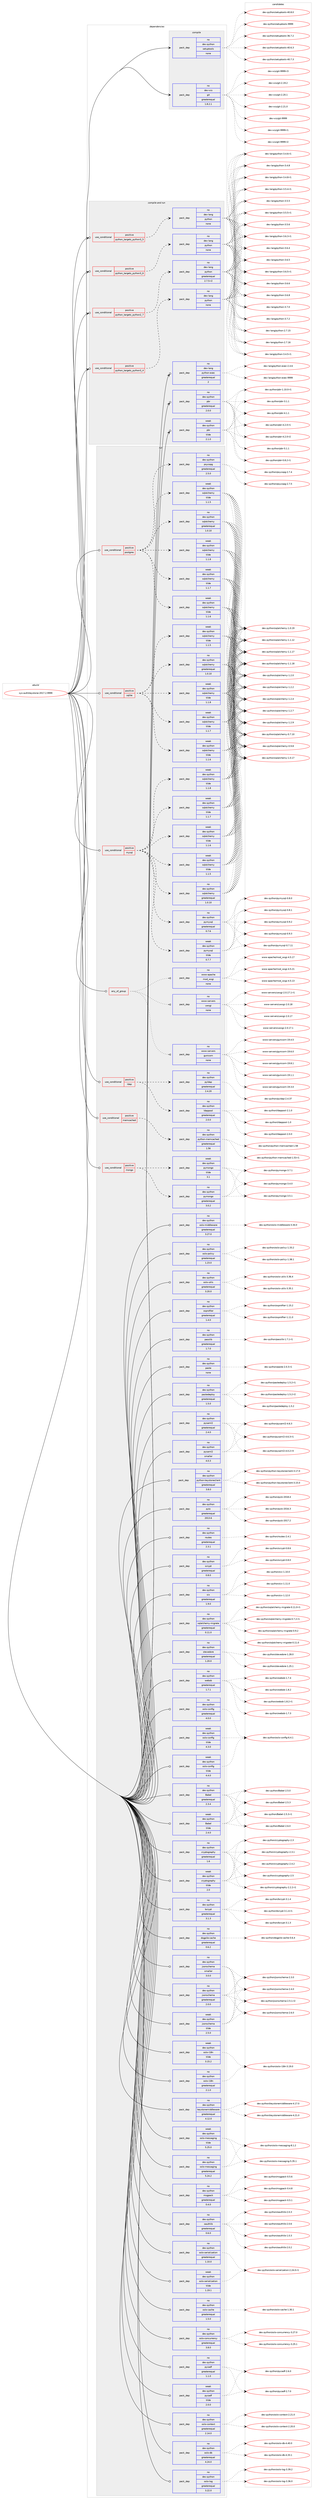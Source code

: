 digraph prolog {

# *************
# Graph options
# *************

newrank=true;
concentrate=true;
compound=true;
graph [rankdir=LR,fontname=Helvetica,fontsize=10,ranksep=1.5];#, ranksep=2.5, nodesep=0.2];
edge  [arrowhead=vee];
node  [fontname=Helvetica,fontsize=10];

# **********
# The ebuild
# **********

subgraph cluster_leftcol {
color=gray;
rank=same;
label=<<i>ebuild</i>>;
id [label="sys-auth/keystone-2017.2.9999", color=red, width=4, href="../sys-auth/keystone-2017.2.9999.svg"];
}

# ****************
# The dependencies
# ****************

subgraph cluster_midcol {
color=gray;
label=<<i>dependencies</i>>;
subgraph cluster_compile {
fillcolor="#eeeeee";
style=filled;
label=<<i>compile</i>>;
subgraph pack1231074 {
dependency1716867 [label=<<TABLE BORDER="0" CELLBORDER="1" CELLSPACING="0" CELLPADDING="4" WIDTH="220"><TR><TD ROWSPAN="6" CELLPADDING="30">pack_dep</TD></TR><TR><TD WIDTH="110">no</TD></TR><TR><TD>dev-python</TD></TR><TR><TD>setuptools</TD></TR><TR><TD>none</TD></TR><TR><TD></TD></TR></TABLE>>, shape=none, color=blue];
}
id:e -> dependency1716867:w [weight=20,style="solid",arrowhead="vee"];
subgraph pack1231075 {
dependency1716868 [label=<<TABLE BORDER="0" CELLBORDER="1" CELLSPACING="0" CELLPADDING="4" WIDTH="220"><TR><TD ROWSPAN="6" CELLPADDING="30">pack_dep</TD></TR><TR><TD WIDTH="110">no</TD></TR><TR><TD>dev-vcs</TD></TR><TR><TD>git</TD></TR><TR><TD>greaterequal</TD></TR><TR><TD>1.8.2.1</TD></TR></TABLE>>, shape=none, color=blue];
}
id:e -> dependency1716868:w [weight=20,style="solid",arrowhead="vee"];
}
subgraph cluster_compileandrun {
fillcolor="#eeeeee";
style=filled;
label=<<i>compile and run</i>>;
subgraph cond457701 {
dependency1716869 [label=<<TABLE BORDER="0" CELLBORDER="1" CELLSPACING="0" CELLPADDING="4"><TR><TD ROWSPAN="3" CELLPADDING="10">use_conditional</TD></TR><TR><TD>positive</TD></TR><TR><TD>python_targets_python2_7</TD></TR></TABLE>>, shape=none, color=red];
subgraph pack1231076 {
dependency1716870 [label=<<TABLE BORDER="0" CELLBORDER="1" CELLSPACING="0" CELLPADDING="4" WIDTH="220"><TR><TD ROWSPAN="6" CELLPADDING="30">pack_dep</TD></TR><TR><TD WIDTH="110">no</TD></TR><TR><TD>dev-lang</TD></TR><TR><TD>python</TD></TR><TR><TD>greaterequal</TD></TR><TR><TD>2.7.5-r2</TD></TR></TABLE>>, shape=none, color=blue];
}
dependency1716869:e -> dependency1716870:w [weight=20,style="dashed",arrowhead="vee"];
}
id:e -> dependency1716869:w [weight=20,style="solid",arrowhead="odotvee"];
subgraph cond457702 {
dependency1716871 [label=<<TABLE BORDER="0" CELLBORDER="1" CELLSPACING="0" CELLPADDING="4"><TR><TD ROWSPAN="3" CELLPADDING="10">use_conditional</TD></TR><TR><TD>positive</TD></TR><TR><TD>python_targets_python3_4</TD></TR></TABLE>>, shape=none, color=red];
subgraph pack1231077 {
dependency1716872 [label=<<TABLE BORDER="0" CELLBORDER="1" CELLSPACING="0" CELLPADDING="4" WIDTH="220"><TR><TD ROWSPAN="6" CELLPADDING="30">pack_dep</TD></TR><TR><TD WIDTH="110">no</TD></TR><TR><TD>dev-lang</TD></TR><TR><TD>python</TD></TR><TR><TD>none</TD></TR><TR><TD></TD></TR></TABLE>>, shape=none, color=blue];
}
dependency1716871:e -> dependency1716872:w [weight=20,style="dashed",arrowhead="vee"];
}
id:e -> dependency1716871:w [weight=20,style="solid",arrowhead="odotvee"];
subgraph cond457703 {
dependency1716873 [label=<<TABLE BORDER="0" CELLBORDER="1" CELLSPACING="0" CELLPADDING="4"><TR><TD ROWSPAN="3" CELLPADDING="10">use_conditional</TD></TR><TR><TD>positive</TD></TR><TR><TD>python_targets_python3_5</TD></TR></TABLE>>, shape=none, color=red];
subgraph pack1231078 {
dependency1716874 [label=<<TABLE BORDER="0" CELLBORDER="1" CELLSPACING="0" CELLPADDING="4" WIDTH="220"><TR><TD ROWSPAN="6" CELLPADDING="30">pack_dep</TD></TR><TR><TD WIDTH="110">no</TD></TR><TR><TD>dev-lang</TD></TR><TR><TD>python</TD></TR><TR><TD>none</TD></TR><TR><TD></TD></TR></TABLE>>, shape=none, color=blue];
}
dependency1716873:e -> dependency1716874:w [weight=20,style="dashed",arrowhead="vee"];
}
id:e -> dependency1716873:w [weight=20,style="solid",arrowhead="odotvee"];
subgraph cond457704 {
dependency1716875 [label=<<TABLE BORDER="0" CELLBORDER="1" CELLSPACING="0" CELLPADDING="4"><TR><TD ROWSPAN="3" CELLPADDING="10">use_conditional</TD></TR><TR><TD>positive</TD></TR><TR><TD>python_targets_python3_6</TD></TR></TABLE>>, shape=none, color=red];
subgraph pack1231079 {
dependency1716876 [label=<<TABLE BORDER="0" CELLBORDER="1" CELLSPACING="0" CELLPADDING="4" WIDTH="220"><TR><TD ROWSPAN="6" CELLPADDING="30">pack_dep</TD></TR><TR><TD WIDTH="110">no</TD></TR><TR><TD>dev-lang</TD></TR><TR><TD>python</TD></TR><TR><TD>none</TD></TR><TR><TD></TD></TR></TABLE>>, shape=none, color=blue];
}
dependency1716875:e -> dependency1716876:w [weight=20,style="dashed",arrowhead="vee"];
}
id:e -> dependency1716875:w [weight=20,style="solid",arrowhead="odotvee"];
subgraph pack1231080 {
dependency1716877 [label=<<TABLE BORDER="0" CELLBORDER="1" CELLSPACING="0" CELLPADDING="4" WIDTH="220"><TR><TD ROWSPAN="6" CELLPADDING="30">pack_dep</TD></TR><TR><TD WIDTH="110">no</TD></TR><TR><TD>dev-lang</TD></TR><TR><TD>python-exec</TD></TR><TR><TD>greaterequal</TD></TR><TR><TD>2</TD></TR></TABLE>>, shape=none, color=blue];
}
id:e -> dependency1716877:w [weight=20,style="solid",arrowhead="odotvee"];
subgraph pack1231081 {
dependency1716878 [label=<<TABLE BORDER="0" CELLBORDER="1" CELLSPACING="0" CELLPADDING="4" WIDTH="220"><TR><TD ROWSPAN="6" CELLPADDING="30">pack_dep</TD></TR><TR><TD WIDTH="110">no</TD></TR><TR><TD>dev-python</TD></TR><TR><TD>pbr</TD></TR><TR><TD>greaterequal</TD></TR><TR><TD>2.0.0</TD></TR></TABLE>>, shape=none, color=blue];
}
id:e -> dependency1716878:w [weight=20,style="solid",arrowhead="odotvee"];
subgraph pack1231082 {
dependency1716879 [label=<<TABLE BORDER="0" CELLBORDER="1" CELLSPACING="0" CELLPADDING="4" WIDTH="220"><TR><TD ROWSPAN="6" CELLPADDING="30">pack_dep</TD></TR><TR><TD WIDTH="110">weak</TD></TR><TR><TD>dev-python</TD></TR><TR><TD>pbr</TD></TR><TR><TD>tilde</TD></TR><TR><TD>2.1.0</TD></TR></TABLE>>, shape=none, color=blue];
}
id:e -> dependency1716879:w [weight=20,style="solid",arrowhead="odotvee"];
}
subgraph cluster_run {
fillcolor="#eeeeee";
style=filled;
label=<<i>run</i>>;
subgraph any27215 {
dependency1716880 [label=<<TABLE BORDER="0" CELLBORDER="1" CELLSPACING="0" CELLPADDING="4"><TR><TD CELLPADDING="10">any_of_group</TD></TR></TABLE>>, shape=none, color=red];subgraph pack1231083 {
dependency1716881 [label=<<TABLE BORDER="0" CELLBORDER="1" CELLSPACING="0" CELLPADDING="4" WIDTH="220"><TR><TD ROWSPAN="6" CELLPADDING="30">pack_dep</TD></TR><TR><TD WIDTH="110">no</TD></TR><TR><TD>www-servers</TD></TR><TR><TD>uwsgi</TD></TR><TR><TD>none</TD></TR><TR><TD></TD></TR></TABLE>>, shape=none, color=blue];
}
dependency1716880:e -> dependency1716881:w [weight=20,style="dotted",arrowhead="oinv"];
subgraph pack1231084 {
dependency1716882 [label=<<TABLE BORDER="0" CELLBORDER="1" CELLSPACING="0" CELLPADDING="4" WIDTH="220"><TR><TD ROWSPAN="6" CELLPADDING="30">pack_dep</TD></TR><TR><TD WIDTH="110">no</TD></TR><TR><TD>www-apache</TD></TR><TR><TD>mod_wsgi</TD></TR><TR><TD>none</TD></TR><TR><TD></TD></TR></TABLE>>, shape=none, color=blue];
}
dependency1716880:e -> dependency1716882:w [weight=20,style="dotted",arrowhead="oinv"];
subgraph pack1231085 {
dependency1716883 [label=<<TABLE BORDER="0" CELLBORDER="1" CELLSPACING="0" CELLPADDING="4" WIDTH="220"><TR><TD ROWSPAN="6" CELLPADDING="30">pack_dep</TD></TR><TR><TD WIDTH="110">no</TD></TR><TR><TD>www-servers</TD></TR><TR><TD>gunicorn</TD></TR><TR><TD>none</TD></TR><TR><TD></TD></TR></TABLE>>, shape=none, color=blue];
}
dependency1716880:e -> dependency1716883:w [weight=20,style="dotted",arrowhead="oinv"];
}
id:e -> dependency1716880:w [weight=20,style="solid",arrowhead="odot"];
subgraph cond457705 {
dependency1716884 [label=<<TABLE BORDER="0" CELLBORDER="1" CELLSPACING="0" CELLPADDING="4"><TR><TD ROWSPAN="3" CELLPADDING="10">use_conditional</TD></TR><TR><TD>positive</TD></TR><TR><TD>ldap</TD></TR></TABLE>>, shape=none, color=red];
subgraph pack1231086 {
dependency1716885 [label=<<TABLE BORDER="0" CELLBORDER="1" CELLSPACING="0" CELLPADDING="4" WIDTH="220"><TR><TD ROWSPAN="6" CELLPADDING="30">pack_dep</TD></TR><TR><TD WIDTH="110">no</TD></TR><TR><TD>dev-python</TD></TR><TR><TD>pyldap</TD></TR><TR><TD>greaterequal</TD></TR><TR><TD>2.4.20</TD></TR></TABLE>>, shape=none, color=blue];
}
dependency1716884:e -> dependency1716885:w [weight=20,style="dashed",arrowhead="vee"];
subgraph pack1231087 {
dependency1716886 [label=<<TABLE BORDER="0" CELLBORDER="1" CELLSPACING="0" CELLPADDING="4" WIDTH="220"><TR><TD ROWSPAN="6" CELLPADDING="30">pack_dep</TD></TR><TR><TD WIDTH="110">no</TD></TR><TR><TD>dev-python</TD></TR><TR><TD>ldappool</TD></TR><TR><TD>greaterequal</TD></TR><TR><TD>2.0.0</TD></TR></TABLE>>, shape=none, color=blue];
}
dependency1716884:e -> dependency1716886:w [weight=20,style="dashed",arrowhead="vee"];
}
id:e -> dependency1716884:w [weight=20,style="solid",arrowhead="odot"];
subgraph cond457706 {
dependency1716887 [label=<<TABLE BORDER="0" CELLBORDER="1" CELLSPACING="0" CELLPADDING="4"><TR><TD ROWSPAN="3" CELLPADDING="10">use_conditional</TD></TR><TR><TD>positive</TD></TR><TR><TD>memcached</TD></TR></TABLE>>, shape=none, color=red];
subgraph pack1231088 {
dependency1716888 [label=<<TABLE BORDER="0" CELLBORDER="1" CELLSPACING="0" CELLPADDING="4" WIDTH="220"><TR><TD ROWSPAN="6" CELLPADDING="30">pack_dep</TD></TR><TR><TD WIDTH="110">no</TD></TR><TR><TD>dev-python</TD></TR><TR><TD>python-memcached</TD></TR><TR><TD>greaterequal</TD></TR><TR><TD>1.56</TD></TR></TABLE>>, shape=none, color=blue];
}
dependency1716887:e -> dependency1716888:w [weight=20,style="dashed",arrowhead="vee"];
}
id:e -> dependency1716887:w [weight=20,style="solid",arrowhead="odot"];
subgraph cond457707 {
dependency1716889 [label=<<TABLE BORDER="0" CELLBORDER="1" CELLSPACING="0" CELLPADDING="4"><TR><TD ROWSPAN="3" CELLPADDING="10">use_conditional</TD></TR><TR><TD>positive</TD></TR><TR><TD>mongo</TD></TR></TABLE>>, shape=none, color=red];
subgraph pack1231089 {
dependency1716890 [label=<<TABLE BORDER="0" CELLBORDER="1" CELLSPACING="0" CELLPADDING="4" WIDTH="220"><TR><TD ROWSPAN="6" CELLPADDING="30">pack_dep</TD></TR><TR><TD WIDTH="110">no</TD></TR><TR><TD>dev-python</TD></TR><TR><TD>pymongo</TD></TR><TR><TD>greaterequal</TD></TR><TR><TD>3.0.2</TD></TR></TABLE>>, shape=none, color=blue];
}
dependency1716889:e -> dependency1716890:w [weight=20,style="dashed",arrowhead="vee"];
subgraph pack1231090 {
dependency1716891 [label=<<TABLE BORDER="0" CELLBORDER="1" CELLSPACING="0" CELLPADDING="4" WIDTH="220"><TR><TD ROWSPAN="6" CELLPADDING="30">pack_dep</TD></TR><TR><TD WIDTH="110">weak</TD></TR><TR><TD>dev-python</TD></TR><TR><TD>pymongo</TD></TR><TR><TD>tilde</TD></TR><TR><TD>3.1</TD></TR></TABLE>>, shape=none, color=blue];
}
dependency1716889:e -> dependency1716891:w [weight=20,style="dashed",arrowhead="vee"];
}
id:e -> dependency1716889:w [weight=20,style="solid",arrowhead="odot"];
subgraph cond457708 {
dependency1716892 [label=<<TABLE BORDER="0" CELLBORDER="1" CELLSPACING="0" CELLPADDING="4"><TR><TD ROWSPAN="3" CELLPADDING="10">use_conditional</TD></TR><TR><TD>positive</TD></TR><TR><TD>mysql</TD></TR></TABLE>>, shape=none, color=red];
subgraph pack1231091 {
dependency1716893 [label=<<TABLE BORDER="0" CELLBORDER="1" CELLSPACING="0" CELLPADDING="4" WIDTH="220"><TR><TD ROWSPAN="6" CELLPADDING="30">pack_dep</TD></TR><TR><TD WIDTH="110">no</TD></TR><TR><TD>dev-python</TD></TR><TR><TD>pymysql</TD></TR><TR><TD>greaterequal</TD></TR><TR><TD>0.7.6</TD></TR></TABLE>>, shape=none, color=blue];
}
dependency1716892:e -> dependency1716893:w [weight=20,style="dashed",arrowhead="vee"];
subgraph pack1231092 {
dependency1716894 [label=<<TABLE BORDER="0" CELLBORDER="1" CELLSPACING="0" CELLPADDING="4" WIDTH="220"><TR><TD ROWSPAN="6" CELLPADDING="30">pack_dep</TD></TR><TR><TD WIDTH="110">weak</TD></TR><TR><TD>dev-python</TD></TR><TR><TD>pymysql</TD></TR><TR><TD>tilde</TD></TR><TR><TD>0.7.7</TD></TR></TABLE>>, shape=none, color=blue];
}
dependency1716892:e -> dependency1716894:w [weight=20,style="dashed",arrowhead="vee"];
subgraph pack1231093 {
dependency1716895 [label=<<TABLE BORDER="0" CELLBORDER="1" CELLSPACING="0" CELLPADDING="4" WIDTH="220"><TR><TD ROWSPAN="6" CELLPADDING="30">pack_dep</TD></TR><TR><TD WIDTH="110">no</TD></TR><TR><TD>dev-python</TD></TR><TR><TD>sqlalchemy</TD></TR><TR><TD>greaterequal</TD></TR><TR><TD>1.0.10</TD></TR></TABLE>>, shape=none, color=blue];
}
dependency1716892:e -> dependency1716895:w [weight=20,style="dashed",arrowhead="vee"];
subgraph pack1231094 {
dependency1716896 [label=<<TABLE BORDER="0" CELLBORDER="1" CELLSPACING="0" CELLPADDING="4" WIDTH="220"><TR><TD ROWSPAN="6" CELLPADDING="30">pack_dep</TD></TR><TR><TD WIDTH="110">weak</TD></TR><TR><TD>dev-python</TD></TR><TR><TD>sqlalchemy</TD></TR><TR><TD>tilde</TD></TR><TR><TD>1.1.5</TD></TR></TABLE>>, shape=none, color=blue];
}
dependency1716892:e -> dependency1716896:w [weight=20,style="dashed",arrowhead="vee"];
subgraph pack1231095 {
dependency1716897 [label=<<TABLE BORDER="0" CELLBORDER="1" CELLSPACING="0" CELLPADDING="4" WIDTH="220"><TR><TD ROWSPAN="6" CELLPADDING="30">pack_dep</TD></TR><TR><TD WIDTH="110">weak</TD></TR><TR><TD>dev-python</TD></TR><TR><TD>sqlalchemy</TD></TR><TR><TD>tilde</TD></TR><TR><TD>1.1.6</TD></TR></TABLE>>, shape=none, color=blue];
}
dependency1716892:e -> dependency1716897:w [weight=20,style="dashed",arrowhead="vee"];
subgraph pack1231096 {
dependency1716898 [label=<<TABLE BORDER="0" CELLBORDER="1" CELLSPACING="0" CELLPADDING="4" WIDTH="220"><TR><TD ROWSPAN="6" CELLPADDING="30">pack_dep</TD></TR><TR><TD WIDTH="110">weak</TD></TR><TR><TD>dev-python</TD></TR><TR><TD>sqlalchemy</TD></TR><TR><TD>tilde</TD></TR><TR><TD>1.1.7</TD></TR></TABLE>>, shape=none, color=blue];
}
dependency1716892:e -> dependency1716898:w [weight=20,style="dashed",arrowhead="vee"];
subgraph pack1231097 {
dependency1716899 [label=<<TABLE BORDER="0" CELLBORDER="1" CELLSPACING="0" CELLPADDING="4" WIDTH="220"><TR><TD ROWSPAN="6" CELLPADDING="30">pack_dep</TD></TR><TR><TD WIDTH="110">weak</TD></TR><TR><TD>dev-python</TD></TR><TR><TD>sqlalchemy</TD></TR><TR><TD>tilde</TD></TR><TR><TD>1.1.8</TD></TR></TABLE>>, shape=none, color=blue];
}
dependency1716892:e -> dependency1716899:w [weight=20,style="dashed",arrowhead="vee"];
}
id:e -> dependency1716892:w [weight=20,style="solid",arrowhead="odot"];
subgraph cond457709 {
dependency1716900 [label=<<TABLE BORDER="0" CELLBORDER="1" CELLSPACING="0" CELLPADDING="4"><TR><TD ROWSPAN="3" CELLPADDING="10">use_conditional</TD></TR><TR><TD>positive</TD></TR><TR><TD>postgres</TD></TR></TABLE>>, shape=none, color=red];
subgraph pack1231098 {
dependency1716901 [label=<<TABLE BORDER="0" CELLBORDER="1" CELLSPACING="0" CELLPADDING="4" WIDTH="220"><TR><TD ROWSPAN="6" CELLPADDING="30">pack_dep</TD></TR><TR><TD WIDTH="110">no</TD></TR><TR><TD>dev-python</TD></TR><TR><TD>psycopg</TD></TR><TR><TD>greaterequal</TD></TR><TR><TD>2.5.0</TD></TR></TABLE>>, shape=none, color=blue];
}
dependency1716900:e -> dependency1716901:w [weight=20,style="dashed",arrowhead="vee"];
subgraph pack1231099 {
dependency1716902 [label=<<TABLE BORDER="0" CELLBORDER="1" CELLSPACING="0" CELLPADDING="4" WIDTH="220"><TR><TD ROWSPAN="6" CELLPADDING="30">pack_dep</TD></TR><TR><TD WIDTH="110">no</TD></TR><TR><TD>dev-python</TD></TR><TR><TD>sqlalchemy</TD></TR><TR><TD>greaterequal</TD></TR><TR><TD>1.0.10</TD></TR></TABLE>>, shape=none, color=blue];
}
dependency1716900:e -> dependency1716902:w [weight=20,style="dashed",arrowhead="vee"];
subgraph pack1231100 {
dependency1716903 [label=<<TABLE BORDER="0" CELLBORDER="1" CELLSPACING="0" CELLPADDING="4" WIDTH="220"><TR><TD ROWSPAN="6" CELLPADDING="30">pack_dep</TD></TR><TR><TD WIDTH="110">weak</TD></TR><TR><TD>dev-python</TD></TR><TR><TD>sqlalchemy</TD></TR><TR><TD>tilde</TD></TR><TR><TD>1.1.5</TD></TR></TABLE>>, shape=none, color=blue];
}
dependency1716900:e -> dependency1716903:w [weight=20,style="dashed",arrowhead="vee"];
subgraph pack1231101 {
dependency1716904 [label=<<TABLE BORDER="0" CELLBORDER="1" CELLSPACING="0" CELLPADDING="4" WIDTH="220"><TR><TD ROWSPAN="6" CELLPADDING="30">pack_dep</TD></TR><TR><TD WIDTH="110">weak</TD></TR><TR><TD>dev-python</TD></TR><TR><TD>sqlalchemy</TD></TR><TR><TD>tilde</TD></TR><TR><TD>1.1.6</TD></TR></TABLE>>, shape=none, color=blue];
}
dependency1716900:e -> dependency1716904:w [weight=20,style="dashed",arrowhead="vee"];
subgraph pack1231102 {
dependency1716905 [label=<<TABLE BORDER="0" CELLBORDER="1" CELLSPACING="0" CELLPADDING="4" WIDTH="220"><TR><TD ROWSPAN="6" CELLPADDING="30">pack_dep</TD></TR><TR><TD WIDTH="110">weak</TD></TR><TR><TD>dev-python</TD></TR><TR><TD>sqlalchemy</TD></TR><TR><TD>tilde</TD></TR><TR><TD>1.1.7</TD></TR></TABLE>>, shape=none, color=blue];
}
dependency1716900:e -> dependency1716905:w [weight=20,style="dashed",arrowhead="vee"];
subgraph pack1231103 {
dependency1716906 [label=<<TABLE BORDER="0" CELLBORDER="1" CELLSPACING="0" CELLPADDING="4" WIDTH="220"><TR><TD ROWSPAN="6" CELLPADDING="30">pack_dep</TD></TR><TR><TD WIDTH="110">weak</TD></TR><TR><TD>dev-python</TD></TR><TR><TD>sqlalchemy</TD></TR><TR><TD>tilde</TD></TR><TR><TD>1.1.8</TD></TR></TABLE>>, shape=none, color=blue];
}
dependency1716900:e -> dependency1716906:w [weight=20,style="dashed",arrowhead="vee"];
}
id:e -> dependency1716900:w [weight=20,style="solid",arrowhead="odot"];
subgraph cond457710 {
dependency1716907 [label=<<TABLE BORDER="0" CELLBORDER="1" CELLSPACING="0" CELLPADDING="4"><TR><TD ROWSPAN="3" CELLPADDING="10">use_conditional</TD></TR><TR><TD>positive</TD></TR><TR><TD>sqlite</TD></TR></TABLE>>, shape=none, color=red];
subgraph pack1231104 {
dependency1716908 [label=<<TABLE BORDER="0" CELLBORDER="1" CELLSPACING="0" CELLPADDING="4" WIDTH="220"><TR><TD ROWSPAN="6" CELLPADDING="30">pack_dep</TD></TR><TR><TD WIDTH="110">no</TD></TR><TR><TD>dev-python</TD></TR><TR><TD>sqlalchemy</TD></TR><TR><TD>greaterequal</TD></TR><TR><TD>1.0.10</TD></TR></TABLE>>, shape=none, color=blue];
}
dependency1716907:e -> dependency1716908:w [weight=20,style="dashed",arrowhead="vee"];
subgraph pack1231105 {
dependency1716909 [label=<<TABLE BORDER="0" CELLBORDER="1" CELLSPACING="0" CELLPADDING="4" WIDTH="220"><TR><TD ROWSPAN="6" CELLPADDING="30">pack_dep</TD></TR><TR><TD WIDTH="110">weak</TD></TR><TR><TD>dev-python</TD></TR><TR><TD>sqlalchemy</TD></TR><TR><TD>tilde</TD></TR><TR><TD>1.1.5</TD></TR></TABLE>>, shape=none, color=blue];
}
dependency1716907:e -> dependency1716909:w [weight=20,style="dashed",arrowhead="vee"];
subgraph pack1231106 {
dependency1716910 [label=<<TABLE BORDER="0" CELLBORDER="1" CELLSPACING="0" CELLPADDING="4" WIDTH="220"><TR><TD ROWSPAN="6" CELLPADDING="30">pack_dep</TD></TR><TR><TD WIDTH="110">weak</TD></TR><TR><TD>dev-python</TD></TR><TR><TD>sqlalchemy</TD></TR><TR><TD>tilde</TD></TR><TR><TD>1.1.6</TD></TR></TABLE>>, shape=none, color=blue];
}
dependency1716907:e -> dependency1716910:w [weight=20,style="dashed",arrowhead="vee"];
subgraph pack1231107 {
dependency1716911 [label=<<TABLE BORDER="0" CELLBORDER="1" CELLSPACING="0" CELLPADDING="4" WIDTH="220"><TR><TD ROWSPAN="6" CELLPADDING="30">pack_dep</TD></TR><TR><TD WIDTH="110">weak</TD></TR><TR><TD>dev-python</TD></TR><TR><TD>sqlalchemy</TD></TR><TR><TD>tilde</TD></TR><TR><TD>1.1.7</TD></TR></TABLE>>, shape=none, color=blue];
}
dependency1716907:e -> dependency1716911:w [weight=20,style="dashed",arrowhead="vee"];
subgraph pack1231108 {
dependency1716912 [label=<<TABLE BORDER="0" CELLBORDER="1" CELLSPACING="0" CELLPADDING="4" WIDTH="220"><TR><TD ROWSPAN="6" CELLPADDING="30">pack_dep</TD></TR><TR><TD WIDTH="110">weak</TD></TR><TR><TD>dev-python</TD></TR><TR><TD>sqlalchemy</TD></TR><TR><TD>tilde</TD></TR><TR><TD>1.1.8</TD></TR></TABLE>>, shape=none, color=blue];
}
dependency1716907:e -> dependency1716912:w [weight=20,style="dashed",arrowhead="vee"];
}
id:e -> dependency1716907:w [weight=20,style="solid",arrowhead="odot"];
subgraph pack1231109 {
dependency1716913 [label=<<TABLE BORDER="0" CELLBORDER="1" CELLSPACING="0" CELLPADDING="4" WIDTH="220"><TR><TD ROWSPAN="6" CELLPADDING="30">pack_dep</TD></TR><TR><TD WIDTH="110">no</TD></TR><TR><TD>dev-python</TD></TR><TR><TD>Babel</TD></TR><TR><TD>greaterequal</TD></TR><TR><TD>2.3.4</TD></TR></TABLE>>, shape=none, color=blue];
}
id:e -> dependency1716913:w [weight=20,style="solid",arrowhead="odot"];
subgraph pack1231110 {
dependency1716914 [label=<<TABLE BORDER="0" CELLBORDER="1" CELLSPACING="0" CELLPADDING="4" WIDTH="220"><TR><TD ROWSPAN="6" CELLPADDING="30">pack_dep</TD></TR><TR><TD WIDTH="110">no</TD></TR><TR><TD>dev-python</TD></TR><TR><TD>bcrypt</TD></TR><TR><TD>greaterequal</TD></TR><TR><TD>3.1.3</TD></TR></TABLE>>, shape=none, color=blue];
}
id:e -> dependency1716914:w [weight=20,style="solid",arrowhead="odot"];
subgraph pack1231111 {
dependency1716915 [label=<<TABLE BORDER="0" CELLBORDER="1" CELLSPACING="0" CELLPADDING="4" WIDTH="220"><TR><TD ROWSPAN="6" CELLPADDING="30">pack_dep</TD></TR><TR><TD WIDTH="110">no</TD></TR><TR><TD>dev-python</TD></TR><TR><TD>cryptography</TD></TR><TR><TD>greaterequal</TD></TR><TR><TD>1.6</TD></TR></TABLE>>, shape=none, color=blue];
}
id:e -> dependency1716915:w [weight=20,style="solid",arrowhead="odot"];
subgraph pack1231112 {
dependency1716916 [label=<<TABLE BORDER="0" CELLBORDER="1" CELLSPACING="0" CELLPADDING="4" WIDTH="220"><TR><TD ROWSPAN="6" CELLPADDING="30">pack_dep</TD></TR><TR><TD WIDTH="110">no</TD></TR><TR><TD>dev-python</TD></TR><TR><TD>dogpile-cache</TD></TR><TR><TD>greaterequal</TD></TR><TR><TD>0.6.2</TD></TR></TABLE>>, shape=none, color=blue];
}
id:e -> dependency1716916:w [weight=20,style="solid",arrowhead="odot"];
subgraph pack1231113 {
dependency1716917 [label=<<TABLE BORDER="0" CELLBORDER="1" CELLSPACING="0" CELLPADDING="4" WIDTH="220"><TR><TD ROWSPAN="6" CELLPADDING="30">pack_dep</TD></TR><TR><TD WIDTH="110">no</TD></TR><TR><TD>dev-python</TD></TR><TR><TD>jsonschema</TD></TR><TR><TD>greaterequal</TD></TR><TR><TD>2.0.0</TD></TR></TABLE>>, shape=none, color=blue];
}
id:e -> dependency1716917:w [weight=20,style="solid",arrowhead="odot"];
subgraph pack1231114 {
dependency1716918 [label=<<TABLE BORDER="0" CELLBORDER="1" CELLSPACING="0" CELLPADDING="4" WIDTH="220"><TR><TD ROWSPAN="6" CELLPADDING="30">pack_dep</TD></TR><TR><TD WIDTH="110">no</TD></TR><TR><TD>dev-python</TD></TR><TR><TD>jsonschema</TD></TR><TR><TD>smaller</TD></TR><TR><TD>3.0.0</TD></TR></TABLE>>, shape=none, color=blue];
}
id:e -> dependency1716918:w [weight=20,style="solid",arrowhead="odot"];
subgraph pack1231115 {
dependency1716919 [label=<<TABLE BORDER="0" CELLBORDER="1" CELLSPACING="0" CELLPADDING="4" WIDTH="220"><TR><TD ROWSPAN="6" CELLPADDING="30">pack_dep</TD></TR><TR><TD WIDTH="110">no</TD></TR><TR><TD>dev-python</TD></TR><TR><TD>keystonemiddleware</TD></TR><TR><TD>greaterequal</TD></TR><TR><TD>4.12.0</TD></TR></TABLE>>, shape=none, color=blue];
}
id:e -> dependency1716919:w [weight=20,style="solid",arrowhead="odot"];
subgraph pack1231116 {
dependency1716920 [label=<<TABLE BORDER="0" CELLBORDER="1" CELLSPACING="0" CELLPADDING="4" WIDTH="220"><TR><TD ROWSPAN="6" CELLPADDING="30">pack_dep</TD></TR><TR><TD WIDTH="110">no</TD></TR><TR><TD>dev-python</TD></TR><TR><TD>msgpack</TD></TR><TR><TD>greaterequal</TD></TR><TR><TD>0.4.0</TD></TR></TABLE>>, shape=none, color=blue];
}
id:e -> dependency1716920:w [weight=20,style="solid",arrowhead="odot"];
subgraph pack1231117 {
dependency1716921 [label=<<TABLE BORDER="0" CELLBORDER="1" CELLSPACING="0" CELLPADDING="4" WIDTH="220"><TR><TD ROWSPAN="6" CELLPADDING="30">pack_dep</TD></TR><TR><TD WIDTH="110">no</TD></TR><TR><TD>dev-python</TD></TR><TR><TD>oauthlib</TD></TR><TR><TD>greaterequal</TD></TR><TR><TD>0.6.0</TD></TR></TABLE>>, shape=none, color=blue];
}
id:e -> dependency1716921:w [weight=20,style="solid",arrowhead="odot"];
subgraph pack1231118 {
dependency1716922 [label=<<TABLE BORDER="0" CELLBORDER="1" CELLSPACING="0" CELLPADDING="4" WIDTH="220"><TR><TD ROWSPAN="6" CELLPADDING="30">pack_dep</TD></TR><TR><TD WIDTH="110">no</TD></TR><TR><TD>dev-python</TD></TR><TR><TD>oslo-cache</TD></TR><TR><TD>greaterequal</TD></TR><TR><TD>1.5.0</TD></TR></TABLE>>, shape=none, color=blue];
}
id:e -> dependency1716922:w [weight=20,style="solid",arrowhead="odot"];
subgraph pack1231119 {
dependency1716923 [label=<<TABLE BORDER="0" CELLBORDER="1" CELLSPACING="0" CELLPADDING="4" WIDTH="220"><TR><TD ROWSPAN="6" CELLPADDING="30">pack_dep</TD></TR><TR><TD WIDTH="110">no</TD></TR><TR><TD>dev-python</TD></TR><TR><TD>oslo-concurrency</TD></TR><TR><TD>greaterequal</TD></TR><TR><TD>3.8.0</TD></TR></TABLE>>, shape=none, color=blue];
}
id:e -> dependency1716923:w [weight=20,style="solid",arrowhead="odot"];
subgraph pack1231120 {
dependency1716924 [label=<<TABLE BORDER="0" CELLBORDER="1" CELLSPACING="0" CELLPADDING="4" WIDTH="220"><TR><TD ROWSPAN="6" CELLPADDING="30">pack_dep</TD></TR><TR><TD WIDTH="110">no</TD></TR><TR><TD>dev-python</TD></TR><TR><TD>oslo-config</TD></TR><TR><TD>greaterequal</TD></TR><TR><TD>4.0.0</TD></TR></TABLE>>, shape=none, color=blue];
}
id:e -> dependency1716924:w [weight=20,style="solid",arrowhead="odot"];
subgraph pack1231121 {
dependency1716925 [label=<<TABLE BORDER="0" CELLBORDER="1" CELLSPACING="0" CELLPADDING="4" WIDTH="220"><TR><TD ROWSPAN="6" CELLPADDING="30">pack_dep</TD></TR><TR><TD WIDTH="110">no</TD></TR><TR><TD>dev-python</TD></TR><TR><TD>oslo-context</TD></TR><TR><TD>greaterequal</TD></TR><TR><TD>2.14.0</TD></TR></TABLE>>, shape=none, color=blue];
}
id:e -> dependency1716925:w [weight=20,style="solid",arrowhead="odot"];
subgraph pack1231122 {
dependency1716926 [label=<<TABLE BORDER="0" CELLBORDER="1" CELLSPACING="0" CELLPADDING="4" WIDTH="220"><TR><TD ROWSPAN="6" CELLPADDING="30">pack_dep</TD></TR><TR><TD WIDTH="110">no</TD></TR><TR><TD>dev-python</TD></TR><TR><TD>oslo-db</TD></TR><TR><TD>greaterequal</TD></TR><TR><TD>4.24.0</TD></TR></TABLE>>, shape=none, color=blue];
}
id:e -> dependency1716926:w [weight=20,style="solid",arrowhead="odot"];
subgraph pack1231123 {
dependency1716927 [label=<<TABLE BORDER="0" CELLBORDER="1" CELLSPACING="0" CELLPADDING="4" WIDTH="220"><TR><TD ROWSPAN="6" CELLPADDING="30">pack_dep</TD></TR><TR><TD WIDTH="110">no</TD></TR><TR><TD>dev-python</TD></TR><TR><TD>oslo-i18n</TD></TR><TR><TD>greaterequal</TD></TR><TR><TD>2.1.0</TD></TR></TABLE>>, shape=none, color=blue];
}
id:e -> dependency1716927:w [weight=20,style="solid",arrowhead="odot"];
subgraph pack1231124 {
dependency1716928 [label=<<TABLE BORDER="0" CELLBORDER="1" CELLSPACING="0" CELLPADDING="4" WIDTH="220"><TR><TD ROWSPAN="6" CELLPADDING="30">pack_dep</TD></TR><TR><TD WIDTH="110">no</TD></TR><TR><TD>dev-python</TD></TR><TR><TD>oslo-log</TD></TR><TR><TD>greaterequal</TD></TR><TR><TD>3.22.0</TD></TR></TABLE>>, shape=none, color=blue];
}
id:e -> dependency1716928:w [weight=20,style="solid",arrowhead="odot"];
subgraph pack1231125 {
dependency1716929 [label=<<TABLE BORDER="0" CELLBORDER="1" CELLSPACING="0" CELLPADDING="4" WIDTH="220"><TR><TD ROWSPAN="6" CELLPADDING="30">pack_dep</TD></TR><TR><TD WIDTH="110">no</TD></TR><TR><TD>dev-python</TD></TR><TR><TD>oslo-messaging</TD></TR><TR><TD>greaterequal</TD></TR><TR><TD>5.24.2</TD></TR></TABLE>>, shape=none, color=blue];
}
id:e -> dependency1716929:w [weight=20,style="solid",arrowhead="odot"];
subgraph pack1231126 {
dependency1716930 [label=<<TABLE BORDER="0" CELLBORDER="1" CELLSPACING="0" CELLPADDING="4" WIDTH="220"><TR><TD ROWSPAN="6" CELLPADDING="30">pack_dep</TD></TR><TR><TD WIDTH="110">no</TD></TR><TR><TD>dev-python</TD></TR><TR><TD>oslo-middleware</TD></TR><TR><TD>greaterequal</TD></TR><TR><TD>3.27.0</TD></TR></TABLE>>, shape=none, color=blue];
}
id:e -> dependency1716930:w [weight=20,style="solid",arrowhead="odot"];
subgraph pack1231127 {
dependency1716931 [label=<<TABLE BORDER="0" CELLBORDER="1" CELLSPACING="0" CELLPADDING="4" WIDTH="220"><TR><TD ROWSPAN="6" CELLPADDING="30">pack_dep</TD></TR><TR><TD WIDTH="110">no</TD></TR><TR><TD>dev-python</TD></TR><TR><TD>oslo-policy</TD></TR><TR><TD>greaterequal</TD></TR><TR><TD>1.23.0</TD></TR></TABLE>>, shape=none, color=blue];
}
id:e -> dependency1716931:w [weight=20,style="solid",arrowhead="odot"];
subgraph pack1231128 {
dependency1716932 [label=<<TABLE BORDER="0" CELLBORDER="1" CELLSPACING="0" CELLPADDING="4" WIDTH="220"><TR><TD ROWSPAN="6" CELLPADDING="30">pack_dep</TD></TR><TR><TD WIDTH="110">no</TD></TR><TR><TD>dev-python</TD></TR><TR><TD>oslo-serialization</TD></TR><TR><TD>greaterequal</TD></TR><TR><TD>1.10.0</TD></TR></TABLE>>, shape=none, color=blue];
}
id:e -> dependency1716932:w [weight=20,style="solid",arrowhead="odot"];
subgraph pack1231129 {
dependency1716933 [label=<<TABLE BORDER="0" CELLBORDER="1" CELLSPACING="0" CELLPADDING="4" WIDTH="220"><TR><TD ROWSPAN="6" CELLPADDING="30">pack_dep</TD></TR><TR><TD WIDTH="110">no</TD></TR><TR><TD>dev-python</TD></TR><TR><TD>oslo-utils</TD></TR><TR><TD>greaterequal</TD></TR><TR><TD>3.20.0</TD></TR></TABLE>>, shape=none, color=blue];
}
id:e -> dependency1716933:w [weight=20,style="solid",arrowhead="odot"];
subgraph pack1231130 {
dependency1716934 [label=<<TABLE BORDER="0" CELLBORDER="1" CELLSPACING="0" CELLPADDING="4" WIDTH="220"><TR><TD ROWSPAN="6" CELLPADDING="30">pack_dep</TD></TR><TR><TD WIDTH="110">no</TD></TR><TR><TD>dev-python</TD></TR><TR><TD>osprofiler</TD></TR><TR><TD>greaterequal</TD></TR><TR><TD>1.4.0</TD></TR></TABLE>>, shape=none, color=blue];
}
id:e -> dependency1716934:w [weight=20,style="solid",arrowhead="odot"];
subgraph pack1231131 {
dependency1716935 [label=<<TABLE BORDER="0" CELLBORDER="1" CELLSPACING="0" CELLPADDING="4" WIDTH="220"><TR><TD ROWSPAN="6" CELLPADDING="30">pack_dep</TD></TR><TR><TD WIDTH="110">no</TD></TR><TR><TD>dev-python</TD></TR><TR><TD>passlib</TD></TR><TR><TD>greaterequal</TD></TR><TR><TD>1.7.0</TD></TR></TABLE>>, shape=none, color=blue];
}
id:e -> dependency1716935:w [weight=20,style="solid",arrowhead="odot"];
subgraph pack1231132 {
dependency1716936 [label=<<TABLE BORDER="0" CELLBORDER="1" CELLSPACING="0" CELLPADDING="4" WIDTH="220"><TR><TD ROWSPAN="6" CELLPADDING="30">pack_dep</TD></TR><TR><TD WIDTH="110">no</TD></TR><TR><TD>dev-python</TD></TR><TR><TD>paste</TD></TR><TR><TD>none</TD></TR><TR><TD></TD></TR></TABLE>>, shape=none, color=blue];
}
id:e -> dependency1716936:w [weight=20,style="solid",arrowhead="odot"];
subgraph pack1231133 {
dependency1716937 [label=<<TABLE BORDER="0" CELLBORDER="1" CELLSPACING="0" CELLPADDING="4" WIDTH="220"><TR><TD ROWSPAN="6" CELLPADDING="30">pack_dep</TD></TR><TR><TD WIDTH="110">no</TD></TR><TR><TD>dev-python</TD></TR><TR><TD>pastedeploy</TD></TR><TR><TD>greaterequal</TD></TR><TR><TD>1.5.0</TD></TR></TABLE>>, shape=none, color=blue];
}
id:e -> dependency1716937:w [weight=20,style="solid",arrowhead="odot"];
subgraph pack1231134 {
dependency1716938 [label=<<TABLE BORDER="0" CELLBORDER="1" CELLSPACING="0" CELLPADDING="4" WIDTH="220"><TR><TD ROWSPAN="6" CELLPADDING="30">pack_dep</TD></TR><TR><TD WIDTH="110">no</TD></TR><TR><TD>dev-python</TD></TR><TR><TD>pycadf</TD></TR><TR><TD>greaterequal</TD></TR><TR><TD>1.1.0</TD></TR></TABLE>>, shape=none, color=blue];
}
id:e -> dependency1716938:w [weight=20,style="solid",arrowhead="odot"];
subgraph pack1231135 {
dependency1716939 [label=<<TABLE BORDER="0" CELLBORDER="1" CELLSPACING="0" CELLPADDING="4" WIDTH="220"><TR><TD ROWSPAN="6" CELLPADDING="30">pack_dep</TD></TR><TR><TD WIDTH="110">no</TD></TR><TR><TD>dev-python</TD></TR><TR><TD>pysaml2</TD></TR><TR><TD>greaterequal</TD></TR><TR><TD>2.4.0</TD></TR></TABLE>>, shape=none, color=blue];
}
id:e -> dependency1716939:w [weight=20,style="solid",arrowhead="odot"];
subgraph pack1231136 {
dependency1716940 [label=<<TABLE BORDER="0" CELLBORDER="1" CELLSPACING="0" CELLPADDING="4" WIDTH="220"><TR><TD ROWSPAN="6" CELLPADDING="30">pack_dep</TD></TR><TR><TD WIDTH="110">no</TD></TR><TR><TD>dev-python</TD></TR><TR><TD>pysaml2</TD></TR><TR><TD>smaller</TD></TR><TR><TD>4.0.3</TD></TR></TABLE>>, shape=none, color=blue];
}
id:e -> dependency1716940:w [weight=20,style="solid",arrowhead="odot"];
subgraph pack1231137 {
dependency1716941 [label=<<TABLE BORDER="0" CELLBORDER="1" CELLSPACING="0" CELLPADDING="4" WIDTH="220"><TR><TD ROWSPAN="6" CELLPADDING="30">pack_dep</TD></TR><TR><TD WIDTH="110">no</TD></TR><TR><TD>dev-python</TD></TR><TR><TD>python-keystoneclient</TD></TR><TR><TD>greaterequal</TD></TR><TR><TD>3.8.0</TD></TR></TABLE>>, shape=none, color=blue];
}
id:e -> dependency1716941:w [weight=20,style="solid",arrowhead="odot"];
subgraph pack1231138 {
dependency1716942 [label=<<TABLE BORDER="0" CELLBORDER="1" CELLSPACING="0" CELLPADDING="4" WIDTH="220"><TR><TD ROWSPAN="6" CELLPADDING="30">pack_dep</TD></TR><TR><TD WIDTH="110">no</TD></TR><TR><TD>dev-python</TD></TR><TR><TD>pytz</TD></TR><TR><TD>greaterequal</TD></TR><TR><TD>2013.6</TD></TR></TABLE>>, shape=none, color=blue];
}
id:e -> dependency1716942:w [weight=20,style="solid",arrowhead="odot"];
subgraph pack1231139 {
dependency1716943 [label=<<TABLE BORDER="0" CELLBORDER="1" CELLSPACING="0" CELLPADDING="4" WIDTH="220"><TR><TD ROWSPAN="6" CELLPADDING="30">pack_dep</TD></TR><TR><TD WIDTH="110">no</TD></TR><TR><TD>dev-python</TD></TR><TR><TD>routes</TD></TR><TR><TD>greaterequal</TD></TR><TR><TD>2.3.1</TD></TR></TABLE>>, shape=none, color=blue];
}
id:e -> dependency1716943:w [weight=20,style="solid",arrowhead="odot"];
subgraph pack1231140 {
dependency1716944 [label=<<TABLE BORDER="0" CELLBORDER="1" CELLSPACING="0" CELLPADDING="4" WIDTH="220"><TR><TD ROWSPAN="6" CELLPADDING="30">pack_dep</TD></TR><TR><TD WIDTH="110">no</TD></TR><TR><TD>dev-python</TD></TR><TR><TD>scrypt</TD></TR><TR><TD>greaterequal</TD></TR><TR><TD>0.8.0</TD></TR></TABLE>>, shape=none, color=blue];
}
id:e -> dependency1716944:w [weight=20,style="solid",arrowhead="odot"];
subgraph pack1231141 {
dependency1716945 [label=<<TABLE BORDER="0" CELLBORDER="1" CELLSPACING="0" CELLPADDING="4" WIDTH="220"><TR><TD ROWSPAN="6" CELLPADDING="30">pack_dep</TD></TR><TR><TD WIDTH="110">no</TD></TR><TR><TD>dev-python</TD></TR><TR><TD>six</TD></TR><TR><TD>greaterequal</TD></TR><TR><TD>1.9.0</TD></TR></TABLE>>, shape=none, color=blue];
}
id:e -> dependency1716945:w [weight=20,style="solid",arrowhead="odot"];
subgraph pack1231142 {
dependency1716946 [label=<<TABLE BORDER="0" CELLBORDER="1" CELLSPACING="0" CELLPADDING="4" WIDTH="220"><TR><TD ROWSPAN="6" CELLPADDING="30">pack_dep</TD></TR><TR><TD WIDTH="110">no</TD></TR><TR><TD>dev-python</TD></TR><TR><TD>sqlalchemy-migrate</TD></TR><TR><TD>greaterequal</TD></TR><TR><TD>0.11.0</TD></TR></TABLE>>, shape=none, color=blue];
}
id:e -> dependency1716946:w [weight=20,style="solid",arrowhead="odot"];
subgraph pack1231143 {
dependency1716947 [label=<<TABLE BORDER="0" CELLBORDER="1" CELLSPACING="0" CELLPADDING="4" WIDTH="220"><TR><TD ROWSPAN="6" CELLPADDING="30">pack_dep</TD></TR><TR><TD WIDTH="110">no</TD></TR><TR><TD>dev-python</TD></TR><TR><TD>stevedore</TD></TR><TR><TD>greaterequal</TD></TR><TR><TD>1.20.0</TD></TR></TABLE>>, shape=none, color=blue];
}
id:e -> dependency1716947:w [weight=20,style="solid",arrowhead="odot"];
subgraph pack1231144 {
dependency1716948 [label=<<TABLE BORDER="0" CELLBORDER="1" CELLSPACING="0" CELLPADDING="4" WIDTH="220"><TR><TD ROWSPAN="6" CELLPADDING="30">pack_dep</TD></TR><TR><TD WIDTH="110">no</TD></TR><TR><TD>dev-python</TD></TR><TR><TD>webob</TD></TR><TR><TD>greaterequal</TD></TR><TR><TD>1.7.1</TD></TR></TABLE>>, shape=none, color=blue];
}
id:e -> dependency1716948:w [weight=20,style="solid",arrowhead="odot"];
subgraph pack1231145 {
dependency1716949 [label=<<TABLE BORDER="0" CELLBORDER="1" CELLSPACING="0" CELLPADDING="4" WIDTH="220"><TR><TD ROWSPAN="6" CELLPADDING="30">pack_dep</TD></TR><TR><TD WIDTH="110">weak</TD></TR><TR><TD>dev-python</TD></TR><TR><TD>Babel</TD></TR><TR><TD>tilde</TD></TR><TR><TD>2.4.0</TD></TR></TABLE>>, shape=none, color=blue];
}
id:e -> dependency1716949:w [weight=20,style="solid",arrowhead="odot"];
subgraph pack1231146 {
dependency1716950 [label=<<TABLE BORDER="0" CELLBORDER="1" CELLSPACING="0" CELLPADDING="4" WIDTH="220"><TR><TD ROWSPAN="6" CELLPADDING="30">pack_dep</TD></TR><TR><TD WIDTH="110">weak</TD></TR><TR><TD>dev-python</TD></TR><TR><TD>cryptography</TD></TR><TR><TD>tilde</TD></TR><TR><TD>2.0</TD></TR></TABLE>>, shape=none, color=blue];
}
id:e -> dependency1716950:w [weight=20,style="solid",arrowhead="odot"];
subgraph pack1231147 {
dependency1716951 [label=<<TABLE BORDER="0" CELLBORDER="1" CELLSPACING="0" CELLPADDING="4" WIDTH="220"><TR><TD ROWSPAN="6" CELLPADDING="30">pack_dep</TD></TR><TR><TD WIDTH="110">weak</TD></TR><TR><TD>dev-python</TD></TR><TR><TD>jsonschema</TD></TR><TR><TD>tilde</TD></TR><TR><TD>2.5.0</TD></TR></TABLE>>, shape=none, color=blue];
}
id:e -> dependency1716951:w [weight=20,style="solid",arrowhead="odot"];
subgraph pack1231148 {
dependency1716952 [label=<<TABLE BORDER="0" CELLBORDER="1" CELLSPACING="0" CELLPADDING="4" WIDTH="220"><TR><TD ROWSPAN="6" CELLPADDING="30">pack_dep</TD></TR><TR><TD WIDTH="110">weak</TD></TR><TR><TD>dev-python</TD></TR><TR><TD>oslo-config</TD></TR><TR><TD>tilde</TD></TR><TR><TD>4.3.0</TD></TR></TABLE>>, shape=none, color=blue];
}
id:e -> dependency1716952:w [weight=20,style="solid",arrowhead="odot"];
subgraph pack1231149 {
dependency1716953 [label=<<TABLE BORDER="0" CELLBORDER="1" CELLSPACING="0" CELLPADDING="4" WIDTH="220"><TR><TD ROWSPAN="6" CELLPADDING="30">pack_dep</TD></TR><TR><TD WIDTH="110">weak</TD></TR><TR><TD>dev-python</TD></TR><TR><TD>oslo-config</TD></TR><TR><TD>tilde</TD></TR><TR><TD>4.4.0</TD></TR></TABLE>>, shape=none, color=blue];
}
id:e -> dependency1716953:w [weight=20,style="solid",arrowhead="odot"];
subgraph pack1231150 {
dependency1716954 [label=<<TABLE BORDER="0" CELLBORDER="1" CELLSPACING="0" CELLPADDING="4" WIDTH="220"><TR><TD ROWSPAN="6" CELLPADDING="30">pack_dep</TD></TR><TR><TD WIDTH="110">weak</TD></TR><TR><TD>dev-python</TD></TR><TR><TD>oslo-i18n</TD></TR><TR><TD>tilde</TD></TR><TR><TD>3.15.2</TD></TR></TABLE>>, shape=none, color=blue];
}
id:e -> dependency1716954:w [weight=20,style="solid",arrowhead="odot"];
subgraph pack1231151 {
dependency1716955 [label=<<TABLE BORDER="0" CELLBORDER="1" CELLSPACING="0" CELLPADDING="4" WIDTH="220"><TR><TD ROWSPAN="6" CELLPADDING="30">pack_dep</TD></TR><TR><TD WIDTH="110">weak</TD></TR><TR><TD>dev-python</TD></TR><TR><TD>oslo-messaging</TD></TR><TR><TD>tilde</TD></TR><TR><TD>5.25.0</TD></TR></TABLE>>, shape=none, color=blue];
}
id:e -> dependency1716955:w [weight=20,style="solid",arrowhead="odot"];
subgraph pack1231152 {
dependency1716956 [label=<<TABLE BORDER="0" CELLBORDER="1" CELLSPACING="0" CELLPADDING="4" WIDTH="220"><TR><TD ROWSPAN="6" CELLPADDING="30">pack_dep</TD></TR><TR><TD WIDTH="110">weak</TD></TR><TR><TD>dev-python</TD></TR><TR><TD>oslo-serialization</TD></TR><TR><TD>tilde</TD></TR><TR><TD>1.19.1</TD></TR></TABLE>>, shape=none, color=blue];
}
id:e -> dependency1716956:w [weight=20,style="solid",arrowhead="odot"];
subgraph pack1231153 {
dependency1716957 [label=<<TABLE BORDER="0" CELLBORDER="1" CELLSPACING="0" CELLPADDING="4" WIDTH="220"><TR><TD ROWSPAN="6" CELLPADDING="30">pack_dep</TD></TR><TR><TD WIDTH="110">weak</TD></TR><TR><TD>dev-python</TD></TR><TR><TD>pycadf</TD></TR><TR><TD>tilde</TD></TR><TR><TD>2.0.0</TD></TR></TABLE>>, shape=none, color=blue];
}
id:e -> dependency1716957:w [weight=20,style="solid",arrowhead="odot"];
}
}

# **************
# The candidates
# **************

subgraph cluster_choices {
rank=same;
color=gray;
label=<<i>candidates</i>>;

subgraph choice1231074 {
color=black;
nodesep=1;
choice100101118451121211161041111104711510111611711211611111110811545515446554650 [label="dev-python/setuptools-36.7.2", color=red, width=4,href="../dev-python/setuptools-36.7.2.svg"];
choice100101118451121211161041111104711510111611711211611111110811545524846544651 [label="dev-python/setuptools-40.6.3", color=red, width=4,href="../dev-python/setuptools-40.6.3.svg"];
choice100101118451121211161041111104711510111611711211611111110811545524846554651 [label="dev-python/setuptools-40.7.3", color=red, width=4,href="../dev-python/setuptools-40.7.3.svg"];
choice100101118451121211161041111104711510111611711211611111110811545524846564648 [label="dev-python/setuptools-40.8.0", color=red, width=4,href="../dev-python/setuptools-40.8.0.svg"];
choice10010111845112121116104111110471151011161171121161111111081154557575757 [label="dev-python/setuptools-9999", color=red, width=4,href="../dev-python/setuptools-9999.svg"];
dependency1716867:e -> choice100101118451121211161041111104711510111611711211611111110811545515446554650:w [style=dotted,weight="100"];
dependency1716867:e -> choice100101118451121211161041111104711510111611711211611111110811545524846544651:w [style=dotted,weight="100"];
dependency1716867:e -> choice100101118451121211161041111104711510111611711211611111110811545524846554651:w [style=dotted,weight="100"];
dependency1716867:e -> choice100101118451121211161041111104711510111611711211611111110811545524846564648:w [style=dotted,weight="100"];
dependency1716867:e -> choice10010111845112121116104111110471151011161171121161111111081154557575757:w [style=dotted,weight="100"];
}
subgraph choice1231075 {
color=black;
nodesep=1;
choice10010111845118991154710310511645504649574650 [label="dev-vcs/git-2.19.2", color=red, width=4,href="../dev-vcs/git-2.19.2.svg"];
choice10010111845118991154710310511645504650484649 [label="dev-vcs/git-2.20.1", color=red, width=4,href="../dev-vcs/git-2.20.1.svg"];
choice10010111845118991154710310511645504650494648 [label="dev-vcs/git-2.21.0", color=red, width=4,href="../dev-vcs/git-2.21.0.svg"];
choice1001011184511899115471031051164557575757 [label="dev-vcs/git-9999", color=red, width=4,href="../dev-vcs/git-9999.svg"];
choice10010111845118991154710310511645575757574511449 [label="dev-vcs/git-9999-r1", color=red, width=4,href="../dev-vcs/git-9999-r1.svg"];
choice10010111845118991154710310511645575757574511450 [label="dev-vcs/git-9999-r2", color=red, width=4,href="../dev-vcs/git-9999-r2.svg"];
choice10010111845118991154710310511645575757574511451 [label="dev-vcs/git-9999-r3", color=red, width=4,href="../dev-vcs/git-9999-r3.svg"];
dependency1716868:e -> choice10010111845118991154710310511645504649574650:w [style=dotted,weight="100"];
dependency1716868:e -> choice10010111845118991154710310511645504650484649:w [style=dotted,weight="100"];
dependency1716868:e -> choice10010111845118991154710310511645504650494648:w [style=dotted,weight="100"];
dependency1716868:e -> choice1001011184511899115471031051164557575757:w [style=dotted,weight="100"];
dependency1716868:e -> choice10010111845118991154710310511645575757574511449:w [style=dotted,weight="100"];
dependency1716868:e -> choice10010111845118991154710310511645575757574511450:w [style=dotted,weight="100"];
dependency1716868:e -> choice10010111845118991154710310511645575757574511451:w [style=dotted,weight="100"];
}
subgraph choice1231076 {
color=black;
nodesep=1;
choice10010111845108971101034711212111610411111045504655464953 [label="dev-lang/python-2.7.15", color=red, width=4,href="../dev-lang/python-2.7.15.svg"];
choice10010111845108971101034711212111610411111045504655464954 [label="dev-lang/python-2.7.16", color=red, width=4,href="../dev-lang/python-2.7.16.svg"];
choice1001011184510897110103471121211161041111104551465246534511449 [label="dev-lang/python-3.4.5-r1", color=red, width=4,href="../dev-lang/python-3.4.5-r1.svg"];
choice1001011184510897110103471121211161041111104551465246544511449 [label="dev-lang/python-3.4.6-r1", color=red, width=4,href="../dev-lang/python-3.4.6-r1.svg"];
choice100101118451089711010347112121116104111110455146524656 [label="dev-lang/python-3.4.8", color=red, width=4,href="../dev-lang/python-3.4.8.svg"];
choice1001011184510897110103471121211161041111104551465246564511449 [label="dev-lang/python-3.4.8-r1", color=red, width=4,href="../dev-lang/python-3.4.8-r1.svg"];
choice1001011184510897110103471121211161041111104551465346524511449 [label="dev-lang/python-3.5.4-r1", color=red, width=4,href="../dev-lang/python-3.5.4-r1.svg"];
choice100101118451089711010347112121116104111110455146534653 [label="dev-lang/python-3.5.5", color=red, width=4,href="../dev-lang/python-3.5.5.svg"];
choice1001011184510897110103471121211161041111104551465346534511449 [label="dev-lang/python-3.5.5-r1", color=red, width=4,href="../dev-lang/python-3.5.5-r1.svg"];
choice100101118451089711010347112121116104111110455146534654 [label="dev-lang/python-3.5.6", color=red, width=4,href="../dev-lang/python-3.5.6.svg"];
choice1001011184510897110103471121211161041111104551465446514511449 [label="dev-lang/python-3.6.3-r1", color=red, width=4,href="../dev-lang/python-3.6.3-r1.svg"];
choice100101118451089711010347112121116104111110455146544652 [label="dev-lang/python-3.6.4", color=red, width=4,href="../dev-lang/python-3.6.4.svg"];
choice100101118451089711010347112121116104111110455146544653 [label="dev-lang/python-3.6.5", color=red, width=4,href="../dev-lang/python-3.6.5.svg"];
choice1001011184510897110103471121211161041111104551465446534511449 [label="dev-lang/python-3.6.5-r1", color=red, width=4,href="../dev-lang/python-3.6.5-r1.svg"];
choice100101118451089711010347112121116104111110455146544654 [label="dev-lang/python-3.6.6", color=red, width=4,href="../dev-lang/python-3.6.6.svg"];
choice100101118451089711010347112121116104111110455146544656 [label="dev-lang/python-3.6.8", color=red, width=4,href="../dev-lang/python-3.6.8.svg"];
choice100101118451089711010347112121116104111110455146554648 [label="dev-lang/python-3.7.0", color=red, width=4,href="../dev-lang/python-3.7.0.svg"];
choice100101118451089711010347112121116104111110455146554650 [label="dev-lang/python-3.7.2", color=red, width=4,href="../dev-lang/python-3.7.2.svg"];
dependency1716870:e -> choice10010111845108971101034711212111610411111045504655464953:w [style=dotted,weight="100"];
dependency1716870:e -> choice10010111845108971101034711212111610411111045504655464954:w [style=dotted,weight="100"];
dependency1716870:e -> choice1001011184510897110103471121211161041111104551465246534511449:w [style=dotted,weight="100"];
dependency1716870:e -> choice1001011184510897110103471121211161041111104551465246544511449:w [style=dotted,weight="100"];
dependency1716870:e -> choice100101118451089711010347112121116104111110455146524656:w [style=dotted,weight="100"];
dependency1716870:e -> choice1001011184510897110103471121211161041111104551465246564511449:w [style=dotted,weight="100"];
dependency1716870:e -> choice1001011184510897110103471121211161041111104551465346524511449:w [style=dotted,weight="100"];
dependency1716870:e -> choice100101118451089711010347112121116104111110455146534653:w [style=dotted,weight="100"];
dependency1716870:e -> choice1001011184510897110103471121211161041111104551465346534511449:w [style=dotted,weight="100"];
dependency1716870:e -> choice100101118451089711010347112121116104111110455146534654:w [style=dotted,weight="100"];
dependency1716870:e -> choice1001011184510897110103471121211161041111104551465446514511449:w [style=dotted,weight="100"];
dependency1716870:e -> choice100101118451089711010347112121116104111110455146544652:w [style=dotted,weight="100"];
dependency1716870:e -> choice100101118451089711010347112121116104111110455146544653:w [style=dotted,weight="100"];
dependency1716870:e -> choice1001011184510897110103471121211161041111104551465446534511449:w [style=dotted,weight="100"];
dependency1716870:e -> choice100101118451089711010347112121116104111110455146544654:w [style=dotted,weight="100"];
dependency1716870:e -> choice100101118451089711010347112121116104111110455146544656:w [style=dotted,weight="100"];
dependency1716870:e -> choice100101118451089711010347112121116104111110455146554648:w [style=dotted,weight="100"];
dependency1716870:e -> choice100101118451089711010347112121116104111110455146554650:w [style=dotted,weight="100"];
}
subgraph choice1231077 {
color=black;
nodesep=1;
choice10010111845108971101034711212111610411111045504655464953 [label="dev-lang/python-2.7.15", color=red, width=4,href="../dev-lang/python-2.7.15.svg"];
choice10010111845108971101034711212111610411111045504655464954 [label="dev-lang/python-2.7.16", color=red, width=4,href="../dev-lang/python-2.7.16.svg"];
choice1001011184510897110103471121211161041111104551465246534511449 [label="dev-lang/python-3.4.5-r1", color=red, width=4,href="../dev-lang/python-3.4.5-r1.svg"];
choice1001011184510897110103471121211161041111104551465246544511449 [label="dev-lang/python-3.4.6-r1", color=red, width=4,href="../dev-lang/python-3.4.6-r1.svg"];
choice100101118451089711010347112121116104111110455146524656 [label="dev-lang/python-3.4.8", color=red, width=4,href="../dev-lang/python-3.4.8.svg"];
choice1001011184510897110103471121211161041111104551465246564511449 [label="dev-lang/python-3.4.8-r1", color=red, width=4,href="../dev-lang/python-3.4.8-r1.svg"];
choice1001011184510897110103471121211161041111104551465346524511449 [label="dev-lang/python-3.5.4-r1", color=red, width=4,href="../dev-lang/python-3.5.4-r1.svg"];
choice100101118451089711010347112121116104111110455146534653 [label="dev-lang/python-3.5.5", color=red, width=4,href="../dev-lang/python-3.5.5.svg"];
choice1001011184510897110103471121211161041111104551465346534511449 [label="dev-lang/python-3.5.5-r1", color=red, width=4,href="../dev-lang/python-3.5.5-r1.svg"];
choice100101118451089711010347112121116104111110455146534654 [label="dev-lang/python-3.5.6", color=red, width=4,href="../dev-lang/python-3.5.6.svg"];
choice1001011184510897110103471121211161041111104551465446514511449 [label="dev-lang/python-3.6.3-r1", color=red, width=4,href="../dev-lang/python-3.6.3-r1.svg"];
choice100101118451089711010347112121116104111110455146544652 [label="dev-lang/python-3.6.4", color=red, width=4,href="../dev-lang/python-3.6.4.svg"];
choice100101118451089711010347112121116104111110455146544653 [label="dev-lang/python-3.6.5", color=red, width=4,href="../dev-lang/python-3.6.5.svg"];
choice1001011184510897110103471121211161041111104551465446534511449 [label="dev-lang/python-3.6.5-r1", color=red, width=4,href="../dev-lang/python-3.6.5-r1.svg"];
choice100101118451089711010347112121116104111110455146544654 [label="dev-lang/python-3.6.6", color=red, width=4,href="../dev-lang/python-3.6.6.svg"];
choice100101118451089711010347112121116104111110455146544656 [label="dev-lang/python-3.6.8", color=red, width=4,href="../dev-lang/python-3.6.8.svg"];
choice100101118451089711010347112121116104111110455146554648 [label="dev-lang/python-3.7.0", color=red, width=4,href="../dev-lang/python-3.7.0.svg"];
choice100101118451089711010347112121116104111110455146554650 [label="dev-lang/python-3.7.2", color=red, width=4,href="../dev-lang/python-3.7.2.svg"];
dependency1716872:e -> choice10010111845108971101034711212111610411111045504655464953:w [style=dotted,weight="100"];
dependency1716872:e -> choice10010111845108971101034711212111610411111045504655464954:w [style=dotted,weight="100"];
dependency1716872:e -> choice1001011184510897110103471121211161041111104551465246534511449:w [style=dotted,weight="100"];
dependency1716872:e -> choice1001011184510897110103471121211161041111104551465246544511449:w [style=dotted,weight="100"];
dependency1716872:e -> choice100101118451089711010347112121116104111110455146524656:w [style=dotted,weight="100"];
dependency1716872:e -> choice1001011184510897110103471121211161041111104551465246564511449:w [style=dotted,weight="100"];
dependency1716872:e -> choice1001011184510897110103471121211161041111104551465346524511449:w [style=dotted,weight="100"];
dependency1716872:e -> choice100101118451089711010347112121116104111110455146534653:w [style=dotted,weight="100"];
dependency1716872:e -> choice1001011184510897110103471121211161041111104551465346534511449:w [style=dotted,weight="100"];
dependency1716872:e -> choice100101118451089711010347112121116104111110455146534654:w [style=dotted,weight="100"];
dependency1716872:e -> choice1001011184510897110103471121211161041111104551465446514511449:w [style=dotted,weight="100"];
dependency1716872:e -> choice100101118451089711010347112121116104111110455146544652:w [style=dotted,weight="100"];
dependency1716872:e -> choice100101118451089711010347112121116104111110455146544653:w [style=dotted,weight="100"];
dependency1716872:e -> choice1001011184510897110103471121211161041111104551465446534511449:w [style=dotted,weight="100"];
dependency1716872:e -> choice100101118451089711010347112121116104111110455146544654:w [style=dotted,weight="100"];
dependency1716872:e -> choice100101118451089711010347112121116104111110455146544656:w [style=dotted,weight="100"];
dependency1716872:e -> choice100101118451089711010347112121116104111110455146554648:w [style=dotted,weight="100"];
dependency1716872:e -> choice100101118451089711010347112121116104111110455146554650:w [style=dotted,weight="100"];
}
subgraph choice1231078 {
color=black;
nodesep=1;
choice10010111845108971101034711212111610411111045504655464953 [label="dev-lang/python-2.7.15", color=red, width=4,href="../dev-lang/python-2.7.15.svg"];
choice10010111845108971101034711212111610411111045504655464954 [label="dev-lang/python-2.7.16", color=red, width=4,href="../dev-lang/python-2.7.16.svg"];
choice1001011184510897110103471121211161041111104551465246534511449 [label="dev-lang/python-3.4.5-r1", color=red, width=4,href="../dev-lang/python-3.4.5-r1.svg"];
choice1001011184510897110103471121211161041111104551465246544511449 [label="dev-lang/python-3.4.6-r1", color=red, width=4,href="../dev-lang/python-3.4.6-r1.svg"];
choice100101118451089711010347112121116104111110455146524656 [label="dev-lang/python-3.4.8", color=red, width=4,href="../dev-lang/python-3.4.8.svg"];
choice1001011184510897110103471121211161041111104551465246564511449 [label="dev-lang/python-3.4.8-r1", color=red, width=4,href="../dev-lang/python-3.4.8-r1.svg"];
choice1001011184510897110103471121211161041111104551465346524511449 [label="dev-lang/python-3.5.4-r1", color=red, width=4,href="../dev-lang/python-3.5.4-r1.svg"];
choice100101118451089711010347112121116104111110455146534653 [label="dev-lang/python-3.5.5", color=red, width=4,href="../dev-lang/python-3.5.5.svg"];
choice1001011184510897110103471121211161041111104551465346534511449 [label="dev-lang/python-3.5.5-r1", color=red, width=4,href="../dev-lang/python-3.5.5-r1.svg"];
choice100101118451089711010347112121116104111110455146534654 [label="dev-lang/python-3.5.6", color=red, width=4,href="../dev-lang/python-3.5.6.svg"];
choice1001011184510897110103471121211161041111104551465446514511449 [label="dev-lang/python-3.6.3-r1", color=red, width=4,href="../dev-lang/python-3.6.3-r1.svg"];
choice100101118451089711010347112121116104111110455146544652 [label="dev-lang/python-3.6.4", color=red, width=4,href="../dev-lang/python-3.6.4.svg"];
choice100101118451089711010347112121116104111110455146544653 [label="dev-lang/python-3.6.5", color=red, width=4,href="../dev-lang/python-3.6.5.svg"];
choice1001011184510897110103471121211161041111104551465446534511449 [label="dev-lang/python-3.6.5-r1", color=red, width=4,href="../dev-lang/python-3.6.5-r1.svg"];
choice100101118451089711010347112121116104111110455146544654 [label="dev-lang/python-3.6.6", color=red, width=4,href="../dev-lang/python-3.6.6.svg"];
choice100101118451089711010347112121116104111110455146544656 [label="dev-lang/python-3.6.8", color=red, width=4,href="../dev-lang/python-3.6.8.svg"];
choice100101118451089711010347112121116104111110455146554648 [label="dev-lang/python-3.7.0", color=red, width=4,href="../dev-lang/python-3.7.0.svg"];
choice100101118451089711010347112121116104111110455146554650 [label="dev-lang/python-3.7.2", color=red, width=4,href="../dev-lang/python-3.7.2.svg"];
dependency1716874:e -> choice10010111845108971101034711212111610411111045504655464953:w [style=dotted,weight="100"];
dependency1716874:e -> choice10010111845108971101034711212111610411111045504655464954:w [style=dotted,weight="100"];
dependency1716874:e -> choice1001011184510897110103471121211161041111104551465246534511449:w [style=dotted,weight="100"];
dependency1716874:e -> choice1001011184510897110103471121211161041111104551465246544511449:w [style=dotted,weight="100"];
dependency1716874:e -> choice100101118451089711010347112121116104111110455146524656:w [style=dotted,weight="100"];
dependency1716874:e -> choice1001011184510897110103471121211161041111104551465246564511449:w [style=dotted,weight="100"];
dependency1716874:e -> choice1001011184510897110103471121211161041111104551465346524511449:w [style=dotted,weight="100"];
dependency1716874:e -> choice100101118451089711010347112121116104111110455146534653:w [style=dotted,weight="100"];
dependency1716874:e -> choice1001011184510897110103471121211161041111104551465346534511449:w [style=dotted,weight="100"];
dependency1716874:e -> choice100101118451089711010347112121116104111110455146534654:w [style=dotted,weight="100"];
dependency1716874:e -> choice1001011184510897110103471121211161041111104551465446514511449:w [style=dotted,weight="100"];
dependency1716874:e -> choice100101118451089711010347112121116104111110455146544652:w [style=dotted,weight="100"];
dependency1716874:e -> choice100101118451089711010347112121116104111110455146544653:w [style=dotted,weight="100"];
dependency1716874:e -> choice1001011184510897110103471121211161041111104551465446534511449:w [style=dotted,weight="100"];
dependency1716874:e -> choice100101118451089711010347112121116104111110455146544654:w [style=dotted,weight="100"];
dependency1716874:e -> choice100101118451089711010347112121116104111110455146544656:w [style=dotted,weight="100"];
dependency1716874:e -> choice100101118451089711010347112121116104111110455146554648:w [style=dotted,weight="100"];
dependency1716874:e -> choice100101118451089711010347112121116104111110455146554650:w [style=dotted,weight="100"];
}
subgraph choice1231079 {
color=black;
nodesep=1;
choice10010111845108971101034711212111610411111045504655464953 [label="dev-lang/python-2.7.15", color=red, width=4,href="../dev-lang/python-2.7.15.svg"];
choice10010111845108971101034711212111610411111045504655464954 [label="dev-lang/python-2.7.16", color=red, width=4,href="../dev-lang/python-2.7.16.svg"];
choice1001011184510897110103471121211161041111104551465246534511449 [label="dev-lang/python-3.4.5-r1", color=red, width=4,href="../dev-lang/python-3.4.5-r1.svg"];
choice1001011184510897110103471121211161041111104551465246544511449 [label="dev-lang/python-3.4.6-r1", color=red, width=4,href="../dev-lang/python-3.4.6-r1.svg"];
choice100101118451089711010347112121116104111110455146524656 [label="dev-lang/python-3.4.8", color=red, width=4,href="../dev-lang/python-3.4.8.svg"];
choice1001011184510897110103471121211161041111104551465246564511449 [label="dev-lang/python-3.4.8-r1", color=red, width=4,href="../dev-lang/python-3.4.8-r1.svg"];
choice1001011184510897110103471121211161041111104551465346524511449 [label="dev-lang/python-3.5.4-r1", color=red, width=4,href="../dev-lang/python-3.5.4-r1.svg"];
choice100101118451089711010347112121116104111110455146534653 [label="dev-lang/python-3.5.5", color=red, width=4,href="../dev-lang/python-3.5.5.svg"];
choice1001011184510897110103471121211161041111104551465346534511449 [label="dev-lang/python-3.5.5-r1", color=red, width=4,href="../dev-lang/python-3.5.5-r1.svg"];
choice100101118451089711010347112121116104111110455146534654 [label="dev-lang/python-3.5.6", color=red, width=4,href="../dev-lang/python-3.5.6.svg"];
choice1001011184510897110103471121211161041111104551465446514511449 [label="dev-lang/python-3.6.3-r1", color=red, width=4,href="../dev-lang/python-3.6.3-r1.svg"];
choice100101118451089711010347112121116104111110455146544652 [label="dev-lang/python-3.6.4", color=red, width=4,href="../dev-lang/python-3.6.4.svg"];
choice100101118451089711010347112121116104111110455146544653 [label="dev-lang/python-3.6.5", color=red, width=4,href="../dev-lang/python-3.6.5.svg"];
choice1001011184510897110103471121211161041111104551465446534511449 [label="dev-lang/python-3.6.5-r1", color=red, width=4,href="../dev-lang/python-3.6.5-r1.svg"];
choice100101118451089711010347112121116104111110455146544654 [label="dev-lang/python-3.6.6", color=red, width=4,href="../dev-lang/python-3.6.6.svg"];
choice100101118451089711010347112121116104111110455146544656 [label="dev-lang/python-3.6.8", color=red, width=4,href="../dev-lang/python-3.6.8.svg"];
choice100101118451089711010347112121116104111110455146554648 [label="dev-lang/python-3.7.0", color=red, width=4,href="../dev-lang/python-3.7.0.svg"];
choice100101118451089711010347112121116104111110455146554650 [label="dev-lang/python-3.7.2", color=red, width=4,href="../dev-lang/python-3.7.2.svg"];
dependency1716876:e -> choice10010111845108971101034711212111610411111045504655464953:w [style=dotted,weight="100"];
dependency1716876:e -> choice10010111845108971101034711212111610411111045504655464954:w [style=dotted,weight="100"];
dependency1716876:e -> choice1001011184510897110103471121211161041111104551465246534511449:w [style=dotted,weight="100"];
dependency1716876:e -> choice1001011184510897110103471121211161041111104551465246544511449:w [style=dotted,weight="100"];
dependency1716876:e -> choice100101118451089711010347112121116104111110455146524656:w [style=dotted,weight="100"];
dependency1716876:e -> choice1001011184510897110103471121211161041111104551465246564511449:w [style=dotted,weight="100"];
dependency1716876:e -> choice1001011184510897110103471121211161041111104551465346524511449:w [style=dotted,weight="100"];
dependency1716876:e -> choice100101118451089711010347112121116104111110455146534653:w [style=dotted,weight="100"];
dependency1716876:e -> choice1001011184510897110103471121211161041111104551465346534511449:w [style=dotted,weight="100"];
dependency1716876:e -> choice100101118451089711010347112121116104111110455146534654:w [style=dotted,weight="100"];
dependency1716876:e -> choice1001011184510897110103471121211161041111104551465446514511449:w [style=dotted,weight="100"];
dependency1716876:e -> choice100101118451089711010347112121116104111110455146544652:w [style=dotted,weight="100"];
dependency1716876:e -> choice100101118451089711010347112121116104111110455146544653:w [style=dotted,weight="100"];
dependency1716876:e -> choice1001011184510897110103471121211161041111104551465446534511449:w [style=dotted,weight="100"];
dependency1716876:e -> choice100101118451089711010347112121116104111110455146544654:w [style=dotted,weight="100"];
dependency1716876:e -> choice100101118451089711010347112121116104111110455146544656:w [style=dotted,weight="100"];
dependency1716876:e -> choice100101118451089711010347112121116104111110455146554648:w [style=dotted,weight="100"];
dependency1716876:e -> choice100101118451089711010347112121116104111110455146554650:w [style=dotted,weight="100"];
}
subgraph choice1231080 {
color=black;
nodesep=1;
choice1001011184510897110103471121211161041111104510112010199455046524654 [label="dev-lang/python-exec-2.4.6", color=red, width=4,href="../dev-lang/python-exec-2.4.6.svg"];
choice10010111845108971101034711212111610411111045101120101994557575757 [label="dev-lang/python-exec-9999", color=red, width=4,href="../dev-lang/python-exec-9999.svg"];
dependency1716877:e -> choice1001011184510897110103471121211161041111104510112010199455046524654:w [style=dotted,weight="100"];
dependency1716877:e -> choice10010111845108971101034711212111610411111045101120101994557575757:w [style=dotted,weight="100"];
}
subgraph choice1231081 {
color=black;
nodesep=1;
choice1001011184511212111610411111047112981144548465646504511449 [label="dev-python/pbr-0.8.2-r1", color=red, width=4,href="../dev-python/pbr-0.8.2-r1.svg"];
choice100101118451121211161041111104711298114454946494846484511449 [label="dev-python/pbr-1.10.0-r1", color=red, width=4,href="../dev-python/pbr-1.10.0-r1.svg"];
choice100101118451121211161041111104711298114455146494649 [label="dev-python/pbr-3.1.1", color=red, width=4,href="../dev-python/pbr-3.1.1.svg"];
choice100101118451121211161041111104711298114455246494649 [label="dev-python/pbr-4.1.1", color=red, width=4,href="../dev-python/pbr-4.1.1.svg"];
choice1001011184511212111610411111047112981144552465046484511449 [label="dev-python/pbr-4.2.0-r1", color=red, width=4,href="../dev-python/pbr-4.2.0-r1.svg"];
choice1001011184511212111610411111047112981144552465046484511450 [label="dev-python/pbr-4.2.0-r2", color=red, width=4,href="../dev-python/pbr-4.2.0-r2.svg"];
choice100101118451121211161041111104711298114455346494649 [label="dev-python/pbr-5.1.1", color=red, width=4,href="../dev-python/pbr-5.1.1.svg"];
dependency1716878:e -> choice1001011184511212111610411111047112981144548465646504511449:w [style=dotted,weight="100"];
dependency1716878:e -> choice100101118451121211161041111104711298114454946494846484511449:w [style=dotted,weight="100"];
dependency1716878:e -> choice100101118451121211161041111104711298114455146494649:w [style=dotted,weight="100"];
dependency1716878:e -> choice100101118451121211161041111104711298114455246494649:w [style=dotted,weight="100"];
dependency1716878:e -> choice1001011184511212111610411111047112981144552465046484511449:w [style=dotted,weight="100"];
dependency1716878:e -> choice1001011184511212111610411111047112981144552465046484511450:w [style=dotted,weight="100"];
dependency1716878:e -> choice100101118451121211161041111104711298114455346494649:w [style=dotted,weight="100"];
}
subgraph choice1231082 {
color=black;
nodesep=1;
choice1001011184511212111610411111047112981144548465646504511449 [label="dev-python/pbr-0.8.2-r1", color=red, width=4,href="../dev-python/pbr-0.8.2-r1.svg"];
choice100101118451121211161041111104711298114454946494846484511449 [label="dev-python/pbr-1.10.0-r1", color=red, width=4,href="../dev-python/pbr-1.10.0-r1.svg"];
choice100101118451121211161041111104711298114455146494649 [label="dev-python/pbr-3.1.1", color=red, width=4,href="../dev-python/pbr-3.1.1.svg"];
choice100101118451121211161041111104711298114455246494649 [label="dev-python/pbr-4.1.1", color=red, width=4,href="../dev-python/pbr-4.1.1.svg"];
choice1001011184511212111610411111047112981144552465046484511449 [label="dev-python/pbr-4.2.0-r1", color=red, width=4,href="../dev-python/pbr-4.2.0-r1.svg"];
choice1001011184511212111610411111047112981144552465046484511450 [label="dev-python/pbr-4.2.0-r2", color=red, width=4,href="../dev-python/pbr-4.2.0-r2.svg"];
choice100101118451121211161041111104711298114455346494649 [label="dev-python/pbr-5.1.1", color=red, width=4,href="../dev-python/pbr-5.1.1.svg"];
dependency1716879:e -> choice1001011184511212111610411111047112981144548465646504511449:w [style=dotted,weight="100"];
dependency1716879:e -> choice100101118451121211161041111104711298114454946494846484511449:w [style=dotted,weight="100"];
dependency1716879:e -> choice100101118451121211161041111104711298114455146494649:w [style=dotted,weight="100"];
dependency1716879:e -> choice100101118451121211161041111104711298114455246494649:w [style=dotted,weight="100"];
dependency1716879:e -> choice1001011184511212111610411111047112981144552465046484511449:w [style=dotted,weight="100"];
dependency1716879:e -> choice1001011184511212111610411111047112981144552465046484511450:w [style=dotted,weight="100"];
dependency1716879:e -> choice100101118451121211161041111104711298114455346494649:w [style=dotted,weight="100"];
}
subgraph choice1231083 {
color=black;
nodesep=1;
choice119119119451151011141181011141154711711911510310545504648464955 [label="www-servers/uwsgi-2.0.17", color=red, width=4,href="../www-servers/uwsgi-2.0.17.svg"];
choice1191191194511510111411810111411547117119115103105455046484649554649 [label="www-servers/uwsgi-2.0.17.1", color=red, width=4,href="../www-servers/uwsgi-2.0.17.1.svg"];
choice11911911945115101114118101114115471171191151031054550464846495546494511449 [label="www-servers/uwsgi-2.0.17.1-r1", color=red, width=4,href="../www-servers/uwsgi-2.0.17.1-r1.svg"];
choice119119119451151011141181011141154711711911510310545504648464956 [label="www-servers/uwsgi-2.0.18", color=red, width=4,href="../www-servers/uwsgi-2.0.18.svg"];
dependency1716881:e -> choice119119119451151011141181011141154711711911510310545504648464955:w [style=dotted,weight="100"];
dependency1716881:e -> choice1191191194511510111411810111411547117119115103105455046484649554649:w [style=dotted,weight="100"];
dependency1716881:e -> choice11911911945115101114118101114115471171191151031054550464846495546494511449:w [style=dotted,weight="100"];
dependency1716881:e -> choice119119119451151011141181011141154711711911510310545504648464956:w [style=dotted,weight="100"];
}
subgraph choice1231084 {
color=black;
nodesep=1;
choice11911911945971129799104101471091111009511911510310545524653464951 [label="www-apache/mod_wsgi-4.5.13", color=red, width=4,href="../www-apache/mod_wsgi-4.5.13.svg"];
choice11911911945971129799104101471091111009511911510310545524653464955 [label="www-apache/mod_wsgi-4.5.17", color=red, width=4,href="../www-apache/mod_wsgi-4.5.17.svg"];
choice11911911945971129799104101471091111009511911510310545524653465049 [label="www-apache/mod_wsgi-4.5.21", color=red, width=4,href="../www-apache/mod_wsgi-4.5.21.svg"];
dependency1716882:e -> choice11911911945971129799104101471091111009511911510310545524653464951:w [style=dotted,weight="100"];
dependency1716882:e -> choice11911911945971129799104101471091111009511911510310545524653464955:w [style=dotted,weight="100"];
dependency1716882:e -> choice11911911945971129799104101471091111009511911510310545524653465049:w [style=dotted,weight="100"];
}
subgraph choice1231085 {
color=black;
nodesep=1;
choice11911911945115101114118101114115471031171101059911111411045495746494649 [label="www-servers/gunicorn-19.1.1", color=red, width=4,href="../www-servers/gunicorn-19.1.1.svg"];
choice11911911945115101114118101114115471031171101059911111411045495746514648 [label="www-servers/gunicorn-19.3.0", color=red, width=4,href="../www-servers/gunicorn-19.3.0.svg"];
choice11911911945115101114118101114115471031171101059911111411045495746524653 [label="www-servers/gunicorn-19.4.5", color=red, width=4,href="../www-servers/gunicorn-19.4.5.svg"];
choice11911911945115101114118101114115471031171101059911111411045495746544648 [label="www-servers/gunicorn-19.6.0", color=red, width=4,href="../www-servers/gunicorn-19.6.0.svg"];
choice11911911945115101114118101114115471031171101059911111411045495746564649 [label="www-servers/gunicorn-19.8.1", color=red, width=4,href="../www-servers/gunicorn-19.8.1.svg"];
dependency1716883:e -> choice11911911945115101114118101114115471031171101059911111411045495746494649:w [style=dotted,weight="100"];
dependency1716883:e -> choice11911911945115101114118101114115471031171101059911111411045495746514648:w [style=dotted,weight="100"];
dependency1716883:e -> choice11911911945115101114118101114115471031171101059911111411045495746524653:w [style=dotted,weight="100"];
dependency1716883:e -> choice11911911945115101114118101114115471031171101059911111411045495746544648:w [style=dotted,weight="100"];
dependency1716883:e -> choice11911911945115101114118101114115471031171101059911111411045495746564649:w [style=dotted,weight="100"];
}
subgraph choice1231086 {
color=black;
nodesep=1;
choice10010111845112121116104111110471121211081009711245504652465155 [label="dev-python/pyldap-2.4.37", color=red, width=4,href="../dev-python/pyldap-2.4.37.svg"];
dependency1716885:e -> choice10010111845112121116104111110471121211081009711245504652465155:w [style=dotted,weight="100"];
}
subgraph choice1231087 {
color=black;
nodesep=1;
choice10010111845112121116104111110471081009711211211111110845494648 [label="dev-python/ldappool-1.0", color=red, width=4,href="../dev-python/ldappool-1.0.svg"];
choice100101118451121211161041111104710810097112112111111108455046484648 [label="dev-python/ldappool-2.0.0", color=red, width=4,href="../dev-python/ldappool-2.0.0.svg"];
choice100101118451121211161041111104710810097112112111111108455046494648 [label="dev-python/ldappool-2.1.0", color=red, width=4,href="../dev-python/ldappool-2.1.0.svg"];
dependency1716886:e -> choice10010111845112121116104111110471081009711211211111110845494648:w [style=dotted,weight="100"];
dependency1716886:e -> choice100101118451121211161041111104710810097112112111111108455046484648:w [style=dotted,weight="100"];
dependency1716886:e -> choice100101118451121211161041111104710810097112112111111108455046494648:w [style=dotted,weight="100"];
}
subgraph choice1231088 {
color=black;
nodesep=1;
choice10010111845112121116104111110471121211161041111104510910110999979910410110045494653514511449 [label="dev-python/python-memcached-1.53-r1", color=red, width=4,href="../dev-python/python-memcached-1.53-r1.svg"];
choice1001011184511212111610411111047112121116104111110451091011099997991041011004549465356 [label="dev-python/python-memcached-1.58", color=red, width=4,href="../dev-python/python-memcached-1.58.svg"];
dependency1716888:e -> choice10010111845112121116104111110471121211161041111104510910110999979910410110045494653514511449:w [style=dotted,weight="100"];
dependency1716888:e -> choice1001011184511212111610411111047112121116104111110451091011099997991041011004549465356:w [style=dotted,weight="100"];
}
subgraph choice1231089 {
color=black;
nodesep=1;
choice1001011184511212111610411111047112121109111110103111455146524648 [label="dev-python/pymongo-3.4.0", color=red, width=4,href="../dev-python/pymongo-3.4.0.svg"];
choice1001011184511212111610411111047112121109111110103111455146534649 [label="dev-python/pymongo-3.5.1", color=red, width=4,href="../dev-python/pymongo-3.5.1.svg"];
choice1001011184511212111610411111047112121109111110103111455146554649 [label="dev-python/pymongo-3.7.1", color=red, width=4,href="../dev-python/pymongo-3.7.1.svg"];
dependency1716890:e -> choice1001011184511212111610411111047112121109111110103111455146524648:w [style=dotted,weight="100"];
dependency1716890:e -> choice1001011184511212111610411111047112121109111110103111455146534649:w [style=dotted,weight="100"];
dependency1716890:e -> choice1001011184511212111610411111047112121109111110103111455146554649:w [style=dotted,weight="100"];
}
subgraph choice1231090 {
color=black;
nodesep=1;
choice1001011184511212111610411111047112121109111110103111455146524648 [label="dev-python/pymongo-3.4.0", color=red, width=4,href="../dev-python/pymongo-3.4.0.svg"];
choice1001011184511212111610411111047112121109111110103111455146534649 [label="dev-python/pymongo-3.5.1", color=red, width=4,href="../dev-python/pymongo-3.5.1.svg"];
choice1001011184511212111610411111047112121109111110103111455146554649 [label="dev-python/pymongo-3.7.1", color=red, width=4,href="../dev-python/pymongo-3.7.1.svg"];
dependency1716891:e -> choice1001011184511212111610411111047112121109111110103111455146524648:w [style=dotted,weight="100"];
dependency1716891:e -> choice1001011184511212111610411111047112121109111110103111455146534649:w [style=dotted,weight="100"];
dependency1716891:e -> choice1001011184511212111610411111047112121109111110103111455146554649:w [style=dotted,weight="100"];
}
subgraph choice1231091 {
color=black;
nodesep=1;
choice100101118451121211161041111104711212110912111511310845484655464949 [label="dev-python/pymysql-0.7.11", color=red, width=4,href="../dev-python/pymysql-0.7.11.svg"];
choice1001011184511212111610411111047112121109121115113108454846564648 [label="dev-python/pymysql-0.8.0", color=red, width=4,href="../dev-python/pymysql-0.8.0.svg"];
choice1001011184511212111610411111047112121109121115113108454846564649 [label="dev-python/pymysql-0.8.1", color=red, width=4,href="../dev-python/pymysql-0.8.1.svg"];
choice1001011184511212111610411111047112121109121115113108454846574650 [label="dev-python/pymysql-0.9.2", color=red, width=4,href="../dev-python/pymysql-0.9.2.svg"];
choice1001011184511212111610411111047112121109121115113108454846574651 [label="dev-python/pymysql-0.9.3", color=red, width=4,href="../dev-python/pymysql-0.9.3.svg"];
dependency1716893:e -> choice100101118451121211161041111104711212110912111511310845484655464949:w [style=dotted,weight="100"];
dependency1716893:e -> choice1001011184511212111610411111047112121109121115113108454846564648:w [style=dotted,weight="100"];
dependency1716893:e -> choice1001011184511212111610411111047112121109121115113108454846564649:w [style=dotted,weight="100"];
dependency1716893:e -> choice1001011184511212111610411111047112121109121115113108454846574650:w [style=dotted,weight="100"];
dependency1716893:e -> choice1001011184511212111610411111047112121109121115113108454846574651:w [style=dotted,weight="100"];
}
subgraph choice1231092 {
color=black;
nodesep=1;
choice100101118451121211161041111104711212110912111511310845484655464949 [label="dev-python/pymysql-0.7.11", color=red, width=4,href="../dev-python/pymysql-0.7.11.svg"];
choice1001011184511212111610411111047112121109121115113108454846564648 [label="dev-python/pymysql-0.8.0", color=red, width=4,href="../dev-python/pymysql-0.8.0.svg"];
choice1001011184511212111610411111047112121109121115113108454846564649 [label="dev-python/pymysql-0.8.1", color=red, width=4,href="../dev-python/pymysql-0.8.1.svg"];
choice1001011184511212111610411111047112121109121115113108454846574650 [label="dev-python/pymysql-0.9.2", color=red, width=4,href="../dev-python/pymysql-0.9.2.svg"];
choice1001011184511212111610411111047112121109121115113108454846574651 [label="dev-python/pymysql-0.9.3", color=red, width=4,href="../dev-python/pymysql-0.9.3.svg"];
dependency1716894:e -> choice100101118451121211161041111104711212110912111511310845484655464949:w [style=dotted,weight="100"];
dependency1716894:e -> choice1001011184511212111610411111047112121109121115113108454846564648:w [style=dotted,weight="100"];
dependency1716894:e -> choice1001011184511212111610411111047112121109121115113108454846564649:w [style=dotted,weight="100"];
dependency1716894:e -> choice1001011184511212111610411111047112121109121115113108454846574650:w [style=dotted,weight="100"];
dependency1716894:e -> choice1001011184511212111610411111047112121109121115113108454846574651:w [style=dotted,weight="100"];
}
subgraph choice1231093 {
color=black;
nodesep=1;
choice1001011184511212111610411111047115113108971089910410110912145484655464948 [label="dev-python/sqlalchemy-0.7.10", color=red, width=4,href="../dev-python/sqlalchemy-0.7.10.svg"];
choice10010111845112121116104111110471151131089710899104101109121454846574656 [label="dev-python/sqlalchemy-0.9.8", color=red, width=4,href="../dev-python/sqlalchemy-0.9.8.svg"];
choice1001011184511212111610411111047115113108971089910410110912145494648464955 [label="dev-python/sqlalchemy-1.0.17", color=red, width=4,href="../dev-python/sqlalchemy-1.0.17.svg"];
choice1001011184511212111610411111047115113108971089910410110912145494648464957 [label="dev-python/sqlalchemy-1.0.19", color=red, width=4,href="../dev-python/sqlalchemy-1.0.19.svg"];
choice1001011184511212111610411111047115113108971089910410110912145494649464950 [label="dev-python/sqlalchemy-1.1.12", color=red, width=4,href="../dev-python/sqlalchemy-1.1.12.svg"];
choice1001011184511212111610411111047115113108971089910410110912145494649464955 [label="dev-python/sqlalchemy-1.1.17", color=red, width=4,href="../dev-python/sqlalchemy-1.1.17.svg"];
choice1001011184511212111610411111047115113108971089910410110912145494649464956 [label="dev-python/sqlalchemy-1.1.18", color=red, width=4,href="../dev-python/sqlalchemy-1.1.18.svg"];
choice10010111845112121116104111110471151131089710899104101109121454946504648 [label="dev-python/sqlalchemy-1.2.0", color=red, width=4,href="../dev-python/sqlalchemy-1.2.0.svg"];
choice10010111845112121116104111110471151131089710899104101109121454946504650 [label="dev-python/sqlalchemy-1.2.2", color=red, width=4,href="../dev-python/sqlalchemy-1.2.2.svg"];
choice10010111845112121116104111110471151131089710899104101109121454946504652 [label="dev-python/sqlalchemy-1.2.4", color=red, width=4,href="../dev-python/sqlalchemy-1.2.4.svg"];
choice10010111845112121116104111110471151131089710899104101109121454946504655 [label="dev-python/sqlalchemy-1.2.7", color=red, width=4,href="../dev-python/sqlalchemy-1.2.7.svg"];
choice10010111845112121116104111110471151131089710899104101109121454946504657 [label="dev-python/sqlalchemy-1.2.9", color=red, width=4,href="../dev-python/sqlalchemy-1.2.9.svg"];
dependency1716895:e -> choice1001011184511212111610411111047115113108971089910410110912145484655464948:w [style=dotted,weight="100"];
dependency1716895:e -> choice10010111845112121116104111110471151131089710899104101109121454846574656:w [style=dotted,weight="100"];
dependency1716895:e -> choice1001011184511212111610411111047115113108971089910410110912145494648464955:w [style=dotted,weight="100"];
dependency1716895:e -> choice1001011184511212111610411111047115113108971089910410110912145494648464957:w [style=dotted,weight="100"];
dependency1716895:e -> choice1001011184511212111610411111047115113108971089910410110912145494649464950:w [style=dotted,weight="100"];
dependency1716895:e -> choice1001011184511212111610411111047115113108971089910410110912145494649464955:w [style=dotted,weight="100"];
dependency1716895:e -> choice1001011184511212111610411111047115113108971089910410110912145494649464956:w [style=dotted,weight="100"];
dependency1716895:e -> choice10010111845112121116104111110471151131089710899104101109121454946504648:w [style=dotted,weight="100"];
dependency1716895:e -> choice10010111845112121116104111110471151131089710899104101109121454946504650:w [style=dotted,weight="100"];
dependency1716895:e -> choice10010111845112121116104111110471151131089710899104101109121454946504652:w [style=dotted,weight="100"];
dependency1716895:e -> choice10010111845112121116104111110471151131089710899104101109121454946504655:w [style=dotted,weight="100"];
dependency1716895:e -> choice10010111845112121116104111110471151131089710899104101109121454946504657:w [style=dotted,weight="100"];
}
subgraph choice1231094 {
color=black;
nodesep=1;
choice1001011184511212111610411111047115113108971089910410110912145484655464948 [label="dev-python/sqlalchemy-0.7.10", color=red, width=4,href="../dev-python/sqlalchemy-0.7.10.svg"];
choice10010111845112121116104111110471151131089710899104101109121454846574656 [label="dev-python/sqlalchemy-0.9.8", color=red, width=4,href="../dev-python/sqlalchemy-0.9.8.svg"];
choice1001011184511212111610411111047115113108971089910410110912145494648464955 [label="dev-python/sqlalchemy-1.0.17", color=red, width=4,href="../dev-python/sqlalchemy-1.0.17.svg"];
choice1001011184511212111610411111047115113108971089910410110912145494648464957 [label="dev-python/sqlalchemy-1.0.19", color=red, width=4,href="../dev-python/sqlalchemy-1.0.19.svg"];
choice1001011184511212111610411111047115113108971089910410110912145494649464950 [label="dev-python/sqlalchemy-1.1.12", color=red, width=4,href="../dev-python/sqlalchemy-1.1.12.svg"];
choice1001011184511212111610411111047115113108971089910410110912145494649464955 [label="dev-python/sqlalchemy-1.1.17", color=red, width=4,href="../dev-python/sqlalchemy-1.1.17.svg"];
choice1001011184511212111610411111047115113108971089910410110912145494649464956 [label="dev-python/sqlalchemy-1.1.18", color=red, width=4,href="../dev-python/sqlalchemy-1.1.18.svg"];
choice10010111845112121116104111110471151131089710899104101109121454946504648 [label="dev-python/sqlalchemy-1.2.0", color=red, width=4,href="../dev-python/sqlalchemy-1.2.0.svg"];
choice10010111845112121116104111110471151131089710899104101109121454946504650 [label="dev-python/sqlalchemy-1.2.2", color=red, width=4,href="../dev-python/sqlalchemy-1.2.2.svg"];
choice10010111845112121116104111110471151131089710899104101109121454946504652 [label="dev-python/sqlalchemy-1.2.4", color=red, width=4,href="../dev-python/sqlalchemy-1.2.4.svg"];
choice10010111845112121116104111110471151131089710899104101109121454946504655 [label="dev-python/sqlalchemy-1.2.7", color=red, width=4,href="../dev-python/sqlalchemy-1.2.7.svg"];
choice10010111845112121116104111110471151131089710899104101109121454946504657 [label="dev-python/sqlalchemy-1.2.9", color=red, width=4,href="../dev-python/sqlalchemy-1.2.9.svg"];
dependency1716896:e -> choice1001011184511212111610411111047115113108971089910410110912145484655464948:w [style=dotted,weight="100"];
dependency1716896:e -> choice10010111845112121116104111110471151131089710899104101109121454846574656:w [style=dotted,weight="100"];
dependency1716896:e -> choice1001011184511212111610411111047115113108971089910410110912145494648464955:w [style=dotted,weight="100"];
dependency1716896:e -> choice1001011184511212111610411111047115113108971089910410110912145494648464957:w [style=dotted,weight="100"];
dependency1716896:e -> choice1001011184511212111610411111047115113108971089910410110912145494649464950:w [style=dotted,weight="100"];
dependency1716896:e -> choice1001011184511212111610411111047115113108971089910410110912145494649464955:w [style=dotted,weight="100"];
dependency1716896:e -> choice1001011184511212111610411111047115113108971089910410110912145494649464956:w [style=dotted,weight="100"];
dependency1716896:e -> choice10010111845112121116104111110471151131089710899104101109121454946504648:w [style=dotted,weight="100"];
dependency1716896:e -> choice10010111845112121116104111110471151131089710899104101109121454946504650:w [style=dotted,weight="100"];
dependency1716896:e -> choice10010111845112121116104111110471151131089710899104101109121454946504652:w [style=dotted,weight="100"];
dependency1716896:e -> choice10010111845112121116104111110471151131089710899104101109121454946504655:w [style=dotted,weight="100"];
dependency1716896:e -> choice10010111845112121116104111110471151131089710899104101109121454946504657:w [style=dotted,weight="100"];
}
subgraph choice1231095 {
color=black;
nodesep=1;
choice1001011184511212111610411111047115113108971089910410110912145484655464948 [label="dev-python/sqlalchemy-0.7.10", color=red, width=4,href="../dev-python/sqlalchemy-0.7.10.svg"];
choice10010111845112121116104111110471151131089710899104101109121454846574656 [label="dev-python/sqlalchemy-0.9.8", color=red, width=4,href="../dev-python/sqlalchemy-0.9.8.svg"];
choice1001011184511212111610411111047115113108971089910410110912145494648464955 [label="dev-python/sqlalchemy-1.0.17", color=red, width=4,href="../dev-python/sqlalchemy-1.0.17.svg"];
choice1001011184511212111610411111047115113108971089910410110912145494648464957 [label="dev-python/sqlalchemy-1.0.19", color=red, width=4,href="../dev-python/sqlalchemy-1.0.19.svg"];
choice1001011184511212111610411111047115113108971089910410110912145494649464950 [label="dev-python/sqlalchemy-1.1.12", color=red, width=4,href="../dev-python/sqlalchemy-1.1.12.svg"];
choice1001011184511212111610411111047115113108971089910410110912145494649464955 [label="dev-python/sqlalchemy-1.1.17", color=red, width=4,href="../dev-python/sqlalchemy-1.1.17.svg"];
choice1001011184511212111610411111047115113108971089910410110912145494649464956 [label="dev-python/sqlalchemy-1.1.18", color=red, width=4,href="../dev-python/sqlalchemy-1.1.18.svg"];
choice10010111845112121116104111110471151131089710899104101109121454946504648 [label="dev-python/sqlalchemy-1.2.0", color=red, width=4,href="../dev-python/sqlalchemy-1.2.0.svg"];
choice10010111845112121116104111110471151131089710899104101109121454946504650 [label="dev-python/sqlalchemy-1.2.2", color=red, width=4,href="../dev-python/sqlalchemy-1.2.2.svg"];
choice10010111845112121116104111110471151131089710899104101109121454946504652 [label="dev-python/sqlalchemy-1.2.4", color=red, width=4,href="../dev-python/sqlalchemy-1.2.4.svg"];
choice10010111845112121116104111110471151131089710899104101109121454946504655 [label="dev-python/sqlalchemy-1.2.7", color=red, width=4,href="../dev-python/sqlalchemy-1.2.7.svg"];
choice10010111845112121116104111110471151131089710899104101109121454946504657 [label="dev-python/sqlalchemy-1.2.9", color=red, width=4,href="../dev-python/sqlalchemy-1.2.9.svg"];
dependency1716897:e -> choice1001011184511212111610411111047115113108971089910410110912145484655464948:w [style=dotted,weight="100"];
dependency1716897:e -> choice10010111845112121116104111110471151131089710899104101109121454846574656:w [style=dotted,weight="100"];
dependency1716897:e -> choice1001011184511212111610411111047115113108971089910410110912145494648464955:w [style=dotted,weight="100"];
dependency1716897:e -> choice1001011184511212111610411111047115113108971089910410110912145494648464957:w [style=dotted,weight="100"];
dependency1716897:e -> choice1001011184511212111610411111047115113108971089910410110912145494649464950:w [style=dotted,weight="100"];
dependency1716897:e -> choice1001011184511212111610411111047115113108971089910410110912145494649464955:w [style=dotted,weight="100"];
dependency1716897:e -> choice1001011184511212111610411111047115113108971089910410110912145494649464956:w [style=dotted,weight="100"];
dependency1716897:e -> choice10010111845112121116104111110471151131089710899104101109121454946504648:w [style=dotted,weight="100"];
dependency1716897:e -> choice10010111845112121116104111110471151131089710899104101109121454946504650:w [style=dotted,weight="100"];
dependency1716897:e -> choice10010111845112121116104111110471151131089710899104101109121454946504652:w [style=dotted,weight="100"];
dependency1716897:e -> choice10010111845112121116104111110471151131089710899104101109121454946504655:w [style=dotted,weight="100"];
dependency1716897:e -> choice10010111845112121116104111110471151131089710899104101109121454946504657:w [style=dotted,weight="100"];
}
subgraph choice1231096 {
color=black;
nodesep=1;
choice1001011184511212111610411111047115113108971089910410110912145484655464948 [label="dev-python/sqlalchemy-0.7.10", color=red, width=4,href="../dev-python/sqlalchemy-0.7.10.svg"];
choice10010111845112121116104111110471151131089710899104101109121454846574656 [label="dev-python/sqlalchemy-0.9.8", color=red, width=4,href="../dev-python/sqlalchemy-0.9.8.svg"];
choice1001011184511212111610411111047115113108971089910410110912145494648464955 [label="dev-python/sqlalchemy-1.0.17", color=red, width=4,href="../dev-python/sqlalchemy-1.0.17.svg"];
choice1001011184511212111610411111047115113108971089910410110912145494648464957 [label="dev-python/sqlalchemy-1.0.19", color=red, width=4,href="../dev-python/sqlalchemy-1.0.19.svg"];
choice1001011184511212111610411111047115113108971089910410110912145494649464950 [label="dev-python/sqlalchemy-1.1.12", color=red, width=4,href="../dev-python/sqlalchemy-1.1.12.svg"];
choice1001011184511212111610411111047115113108971089910410110912145494649464955 [label="dev-python/sqlalchemy-1.1.17", color=red, width=4,href="../dev-python/sqlalchemy-1.1.17.svg"];
choice1001011184511212111610411111047115113108971089910410110912145494649464956 [label="dev-python/sqlalchemy-1.1.18", color=red, width=4,href="../dev-python/sqlalchemy-1.1.18.svg"];
choice10010111845112121116104111110471151131089710899104101109121454946504648 [label="dev-python/sqlalchemy-1.2.0", color=red, width=4,href="../dev-python/sqlalchemy-1.2.0.svg"];
choice10010111845112121116104111110471151131089710899104101109121454946504650 [label="dev-python/sqlalchemy-1.2.2", color=red, width=4,href="../dev-python/sqlalchemy-1.2.2.svg"];
choice10010111845112121116104111110471151131089710899104101109121454946504652 [label="dev-python/sqlalchemy-1.2.4", color=red, width=4,href="../dev-python/sqlalchemy-1.2.4.svg"];
choice10010111845112121116104111110471151131089710899104101109121454946504655 [label="dev-python/sqlalchemy-1.2.7", color=red, width=4,href="../dev-python/sqlalchemy-1.2.7.svg"];
choice10010111845112121116104111110471151131089710899104101109121454946504657 [label="dev-python/sqlalchemy-1.2.9", color=red, width=4,href="../dev-python/sqlalchemy-1.2.9.svg"];
dependency1716898:e -> choice1001011184511212111610411111047115113108971089910410110912145484655464948:w [style=dotted,weight="100"];
dependency1716898:e -> choice10010111845112121116104111110471151131089710899104101109121454846574656:w [style=dotted,weight="100"];
dependency1716898:e -> choice1001011184511212111610411111047115113108971089910410110912145494648464955:w [style=dotted,weight="100"];
dependency1716898:e -> choice1001011184511212111610411111047115113108971089910410110912145494648464957:w [style=dotted,weight="100"];
dependency1716898:e -> choice1001011184511212111610411111047115113108971089910410110912145494649464950:w [style=dotted,weight="100"];
dependency1716898:e -> choice1001011184511212111610411111047115113108971089910410110912145494649464955:w [style=dotted,weight="100"];
dependency1716898:e -> choice1001011184511212111610411111047115113108971089910410110912145494649464956:w [style=dotted,weight="100"];
dependency1716898:e -> choice10010111845112121116104111110471151131089710899104101109121454946504648:w [style=dotted,weight="100"];
dependency1716898:e -> choice10010111845112121116104111110471151131089710899104101109121454946504650:w [style=dotted,weight="100"];
dependency1716898:e -> choice10010111845112121116104111110471151131089710899104101109121454946504652:w [style=dotted,weight="100"];
dependency1716898:e -> choice10010111845112121116104111110471151131089710899104101109121454946504655:w [style=dotted,weight="100"];
dependency1716898:e -> choice10010111845112121116104111110471151131089710899104101109121454946504657:w [style=dotted,weight="100"];
}
subgraph choice1231097 {
color=black;
nodesep=1;
choice1001011184511212111610411111047115113108971089910410110912145484655464948 [label="dev-python/sqlalchemy-0.7.10", color=red, width=4,href="../dev-python/sqlalchemy-0.7.10.svg"];
choice10010111845112121116104111110471151131089710899104101109121454846574656 [label="dev-python/sqlalchemy-0.9.8", color=red, width=4,href="../dev-python/sqlalchemy-0.9.8.svg"];
choice1001011184511212111610411111047115113108971089910410110912145494648464955 [label="dev-python/sqlalchemy-1.0.17", color=red, width=4,href="../dev-python/sqlalchemy-1.0.17.svg"];
choice1001011184511212111610411111047115113108971089910410110912145494648464957 [label="dev-python/sqlalchemy-1.0.19", color=red, width=4,href="../dev-python/sqlalchemy-1.0.19.svg"];
choice1001011184511212111610411111047115113108971089910410110912145494649464950 [label="dev-python/sqlalchemy-1.1.12", color=red, width=4,href="../dev-python/sqlalchemy-1.1.12.svg"];
choice1001011184511212111610411111047115113108971089910410110912145494649464955 [label="dev-python/sqlalchemy-1.1.17", color=red, width=4,href="../dev-python/sqlalchemy-1.1.17.svg"];
choice1001011184511212111610411111047115113108971089910410110912145494649464956 [label="dev-python/sqlalchemy-1.1.18", color=red, width=4,href="../dev-python/sqlalchemy-1.1.18.svg"];
choice10010111845112121116104111110471151131089710899104101109121454946504648 [label="dev-python/sqlalchemy-1.2.0", color=red, width=4,href="../dev-python/sqlalchemy-1.2.0.svg"];
choice10010111845112121116104111110471151131089710899104101109121454946504650 [label="dev-python/sqlalchemy-1.2.2", color=red, width=4,href="../dev-python/sqlalchemy-1.2.2.svg"];
choice10010111845112121116104111110471151131089710899104101109121454946504652 [label="dev-python/sqlalchemy-1.2.4", color=red, width=4,href="../dev-python/sqlalchemy-1.2.4.svg"];
choice10010111845112121116104111110471151131089710899104101109121454946504655 [label="dev-python/sqlalchemy-1.2.7", color=red, width=4,href="../dev-python/sqlalchemy-1.2.7.svg"];
choice10010111845112121116104111110471151131089710899104101109121454946504657 [label="dev-python/sqlalchemy-1.2.9", color=red, width=4,href="../dev-python/sqlalchemy-1.2.9.svg"];
dependency1716899:e -> choice1001011184511212111610411111047115113108971089910410110912145484655464948:w [style=dotted,weight="100"];
dependency1716899:e -> choice10010111845112121116104111110471151131089710899104101109121454846574656:w [style=dotted,weight="100"];
dependency1716899:e -> choice1001011184511212111610411111047115113108971089910410110912145494648464955:w [style=dotted,weight="100"];
dependency1716899:e -> choice1001011184511212111610411111047115113108971089910410110912145494648464957:w [style=dotted,weight="100"];
dependency1716899:e -> choice1001011184511212111610411111047115113108971089910410110912145494649464950:w [style=dotted,weight="100"];
dependency1716899:e -> choice1001011184511212111610411111047115113108971089910410110912145494649464955:w [style=dotted,weight="100"];
dependency1716899:e -> choice1001011184511212111610411111047115113108971089910410110912145494649464956:w [style=dotted,weight="100"];
dependency1716899:e -> choice10010111845112121116104111110471151131089710899104101109121454946504648:w [style=dotted,weight="100"];
dependency1716899:e -> choice10010111845112121116104111110471151131089710899104101109121454946504650:w [style=dotted,weight="100"];
dependency1716899:e -> choice10010111845112121116104111110471151131089710899104101109121454946504652:w [style=dotted,weight="100"];
dependency1716899:e -> choice10010111845112121116104111110471151131089710899104101109121454946504655:w [style=dotted,weight="100"];
dependency1716899:e -> choice10010111845112121116104111110471151131089710899104101109121454946504657:w [style=dotted,weight="100"];
}
subgraph choice1231098 {
color=black;
nodesep=1;
choice100101118451121211161041111104711211512199111112103455046554652 [label="dev-python/psycopg-2.7.4", color=red, width=4,href="../dev-python/psycopg-2.7.4.svg"];
choice100101118451121211161041111104711211512199111112103455046554653 [label="dev-python/psycopg-2.7.5", color=red, width=4,href="../dev-python/psycopg-2.7.5.svg"];
dependency1716901:e -> choice100101118451121211161041111104711211512199111112103455046554652:w [style=dotted,weight="100"];
dependency1716901:e -> choice100101118451121211161041111104711211512199111112103455046554653:w [style=dotted,weight="100"];
}
subgraph choice1231099 {
color=black;
nodesep=1;
choice1001011184511212111610411111047115113108971089910410110912145484655464948 [label="dev-python/sqlalchemy-0.7.10", color=red, width=4,href="../dev-python/sqlalchemy-0.7.10.svg"];
choice10010111845112121116104111110471151131089710899104101109121454846574656 [label="dev-python/sqlalchemy-0.9.8", color=red, width=4,href="../dev-python/sqlalchemy-0.9.8.svg"];
choice1001011184511212111610411111047115113108971089910410110912145494648464955 [label="dev-python/sqlalchemy-1.0.17", color=red, width=4,href="../dev-python/sqlalchemy-1.0.17.svg"];
choice1001011184511212111610411111047115113108971089910410110912145494648464957 [label="dev-python/sqlalchemy-1.0.19", color=red, width=4,href="../dev-python/sqlalchemy-1.0.19.svg"];
choice1001011184511212111610411111047115113108971089910410110912145494649464950 [label="dev-python/sqlalchemy-1.1.12", color=red, width=4,href="../dev-python/sqlalchemy-1.1.12.svg"];
choice1001011184511212111610411111047115113108971089910410110912145494649464955 [label="dev-python/sqlalchemy-1.1.17", color=red, width=4,href="../dev-python/sqlalchemy-1.1.17.svg"];
choice1001011184511212111610411111047115113108971089910410110912145494649464956 [label="dev-python/sqlalchemy-1.1.18", color=red, width=4,href="../dev-python/sqlalchemy-1.1.18.svg"];
choice10010111845112121116104111110471151131089710899104101109121454946504648 [label="dev-python/sqlalchemy-1.2.0", color=red, width=4,href="../dev-python/sqlalchemy-1.2.0.svg"];
choice10010111845112121116104111110471151131089710899104101109121454946504650 [label="dev-python/sqlalchemy-1.2.2", color=red, width=4,href="../dev-python/sqlalchemy-1.2.2.svg"];
choice10010111845112121116104111110471151131089710899104101109121454946504652 [label="dev-python/sqlalchemy-1.2.4", color=red, width=4,href="../dev-python/sqlalchemy-1.2.4.svg"];
choice10010111845112121116104111110471151131089710899104101109121454946504655 [label="dev-python/sqlalchemy-1.2.7", color=red, width=4,href="../dev-python/sqlalchemy-1.2.7.svg"];
choice10010111845112121116104111110471151131089710899104101109121454946504657 [label="dev-python/sqlalchemy-1.2.9", color=red, width=4,href="../dev-python/sqlalchemy-1.2.9.svg"];
dependency1716902:e -> choice1001011184511212111610411111047115113108971089910410110912145484655464948:w [style=dotted,weight="100"];
dependency1716902:e -> choice10010111845112121116104111110471151131089710899104101109121454846574656:w [style=dotted,weight="100"];
dependency1716902:e -> choice1001011184511212111610411111047115113108971089910410110912145494648464955:w [style=dotted,weight="100"];
dependency1716902:e -> choice1001011184511212111610411111047115113108971089910410110912145494648464957:w [style=dotted,weight="100"];
dependency1716902:e -> choice1001011184511212111610411111047115113108971089910410110912145494649464950:w [style=dotted,weight="100"];
dependency1716902:e -> choice1001011184511212111610411111047115113108971089910410110912145494649464955:w [style=dotted,weight="100"];
dependency1716902:e -> choice1001011184511212111610411111047115113108971089910410110912145494649464956:w [style=dotted,weight="100"];
dependency1716902:e -> choice10010111845112121116104111110471151131089710899104101109121454946504648:w [style=dotted,weight="100"];
dependency1716902:e -> choice10010111845112121116104111110471151131089710899104101109121454946504650:w [style=dotted,weight="100"];
dependency1716902:e -> choice10010111845112121116104111110471151131089710899104101109121454946504652:w [style=dotted,weight="100"];
dependency1716902:e -> choice10010111845112121116104111110471151131089710899104101109121454946504655:w [style=dotted,weight="100"];
dependency1716902:e -> choice10010111845112121116104111110471151131089710899104101109121454946504657:w [style=dotted,weight="100"];
}
subgraph choice1231100 {
color=black;
nodesep=1;
choice1001011184511212111610411111047115113108971089910410110912145484655464948 [label="dev-python/sqlalchemy-0.7.10", color=red, width=4,href="../dev-python/sqlalchemy-0.7.10.svg"];
choice10010111845112121116104111110471151131089710899104101109121454846574656 [label="dev-python/sqlalchemy-0.9.8", color=red, width=4,href="../dev-python/sqlalchemy-0.9.8.svg"];
choice1001011184511212111610411111047115113108971089910410110912145494648464955 [label="dev-python/sqlalchemy-1.0.17", color=red, width=4,href="../dev-python/sqlalchemy-1.0.17.svg"];
choice1001011184511212111610411111047115113108971089910410110912145494648464957 [label="dev-python/sqlalchemy-1.0.19", color=red, width=4,href="../dev-python/sqlalchemy-1.0.19.svg"];
choice1001011184511212111610411111047115113108971089910410110912145494649464950 [label="dev-python/sqlalchemy-1.1.12", color=red, width=4,href="../dev-python/sqlalchemy-1.1.12.svg"];
choice1001011184511212111610411111047115113108971089910410110912145494649464955 [label="dev-python/sqlalchemy-1.1.17", color=red, width=4,href="../dev-python/sqlalchemy-1.1.17.svg"];
choice1001011184511212111610411111047115113108971089910410110912145494649464956 [label="dev-python/sqlalchemy-1.1.18", color=red, width=4,href="../dev-python/sqlalchemy-1.1.18.svg"];
choice10010111845112121116104111110471151131089710899104101109121454946504648 [label="dev-python/sqlalchemy-1.2.0", color=red, width=4,href="../dev-python/sqlalchemy-1.2.0.svg"];
choice10010111845112121116104111110471151131089710899104101109121454946504650 [label="dev-python/sqlalchemy-1.2.2", color=red, width=4,href="../dev-python/sqlalchemy-1.2.2.svg"];
choice10010111845112121116104111110471151131089710899104101109121454946504652 [label="dev-python/sqlalchemy-1.2.4", color=red, width=4,href="../dev-python/sqlalchemy-1.2.4.svg"];
choice10010111845112121116104111110471151131089710899104101109121454946504655 [label="dev-python/sqlalchemy-1.2.7", color=red, width=4,href="../dev-python/sqlalchemy-1.2.7.svg"];
choice10010111845112121116104111110471151131089710899104101109121454946504657 [label="dev-python/sqlalchemy-1.2.9", color=red, width=4,href="../dev-python/sqlalchemy-1.2.9.svg"];
dependency1716903:e -> choice1001011184511212111610411111047115113108971089910410110912145484655464948:w [style=dotted,weight="100"];
dependency1716903:e -> choice10010111845112121116104111110471151131089710899104101109121454846574656:w [style=dotted,weight="100"];
dependency1716903:e -> choice1001011184511212111610411111047115113108971089910410110912145494648464955:w [style=dotted,weight="100"];
dependency1716903:e -> choice1001011184511212111610411111047115113108971089910410110912145494648464957:w [style=dotted,weight="100"];
dependency1716903:e -> choice1001011184511212111610411111047115113108971089910410110912145494649464950:w [style=dotted,weight="100"];
dependency1716903:e -> choice1001011184511212111610411111047115113108971089910410110912145494649464955:w [style=dotted,weight="100"];
dependency1716903:e -> choice1001011184511212111610411111047115113108971089910410110912145494649464956:w [style=dotted,weight="100"];
dependency1716903:e -> choice10010111845112121116104111110471151131089710899104101109121454946504648:w [style=dotted,weight="100"];
dependency1716903:e -> choice10010111845112121116104111110471151131089710899104101109121454946504650:w [style=dotted,weight="100"];
dependency1716903:e -> choice10010111845112121116104111110471151131089710899104101109121454946504652:w [style=dotted,weight="100"];
dependency1716903:e -> choice10010111845112121116104111110471151131089710899104101109121454946504655:w [style=dotted,weight="100"];
dependency1716903:e -> choice10010111845112121116104111110471151131089710899104101109121454946504657:w [style=dotted,weight="100"];
}
subgraph choice1231101 {
color=black;
nodesep=1;
choice1001011184511212111610411111047115113108971089910410110912145484655464948 [label="dev-python/sqlalchemy-0.7.10", color=red, width=4,href="../dev-python/sqlalchemy-0.7.10.svg"];
choice10010111845112121116104111110471151131089710899104101109121454846574656 [label="dev-python/sqlalchemy-0.9.8", color=red, width=4,href="../dev-python/sqlalchemy-0.9.8.svg"];
choice1001011184511212111610411111047115113108971089910410110912145494648464955 [label="dev-python/sqlalchemy-1.0.17", color=red, width=4,href="../dev-python/sqlalchemy-1.0.17.svg"];
choice1001011184511212111610411111047115113108971089910410110912145494648464957 [label="dev-python/sqlalchemy-1.0.19", color=red, width=4,href="../dev-python/sqlalchemy-1.0.19.svg"];
choice1001011184511212111610411111047115113108971089910410110912145494649464950 [label="dev-python/sqlalchemy-1.1.12", color=red, width=4,href="../dev-python/sqlalchemy-1.1.12.svg"];
choice1001011184511212111610411111047115113108971089910410110912145494649464955 [label="dev-python/sqlalchemy-1.1.17", color=red, width=4,href="../dev-python/sqlalchemy-1.1.17.svg"];
choice1001011184511212111610411111047115113108971089910410110912145494649464956 [label="dev-python/sqlalchemy-1.1.18", color=red, width=4,href="../dev-python/sqlalchemy-1.1.18.svg"];
choice10010111845112121116104111110471151131089710899104101109121454946504648 [label="dev-python/sqlalchemy-1.2.0", color=red, width=4,href="../dev-python/sqlalchemy-1.2.0.svg"];
choice10010111845112121116104111110471151131089710899104101109121454946504650 [label="dev-python/sqlalchemy-1.2.2", color=red, width=4,href="../dev-python/sqlalchemy-1.2.2.svg"];
choice10010111845112121116104111110471151131089710899104101109121454946504652 [label="dev-python/sqlalchemy-1.2.4", color=red, width=4,href="../dev-python/sqlalchemy-1.2.4.svg"];
choice10010111845112121116104111110471151131089710899104101109121454946504655 [label="dev-python/sqlalchemy-1.2.7", color=red, width=4,href="../dev-python/sqlalchemy-1.2.7.svg"];
choice10010111845112121116104111110471151131089710899104101109121454946504657 [label="dev-python/sqlalchemy-1.2.9", color=red, width=4,href="../dev-python/sqlalchemy-1.2.9.svg"];
dependency1716904:e -> choice1001011184511212111610411111047115113108971089910410110912145484655464948:w [style=dotted,weight="100"];
dependency1716904:e -> choice10010111845112121116104111110471151131089710899104101109121454846574656:w [style=dotted,weight="100"];
dependency1716904:e -> choice1001011184511212111610411111047115113108971089910410110912145494648464955:w [style=dotted,weight="100"];
dependency1716904:e -> choice1001011184511212111610411111047115113108971089910410110912145494648464957:w [style=dotted,weight="100"];
dependency1716904:e -> choice1001011184511212111610411111047115113108971089910410110912145494649464950:w [style=dotted,weight="100"];
dependency1716904:e -> choice1001011184511212111610411111047115113108971089910410110912145494649464955:w [style=dotted,weight="100"];
dependency1716904:e -> choice1001011184511212111610411111047115113108971089910410110912145494649464956:w [style=dotted,weight="100"];
dependency1716904:e -> choice10010111845112121116104111110471151131089710899104101109121454946504648:w [style=dotted,weight="100"];
dependency1716904:e -> choice10010111845112121116104111110471151131089710899104101109121454946504650:w [style=dotted,weight="100"];
dependency1716904:e -> choice10010111845112121116104111110471151131089710899104101109121454946504652:w [style=dotted,weight="100"];
dependency1716904:e -> choice10010111845112121116104111110471151131089710899104101109121454946504655:w [style=dotted,weight="100"];
dependency1716904:e -> choice10010111845112121116104111110471151131089710899104101109121454946504657:w [style=dotted,weight="100"];
}
subgraph choice1231102 {
color=black;
nodesep=1;
choice1001011184511212111610411111047115113108971089910410110912145484655464948 [label="dev-python/sqlalchemy-0.7.10", color=red, width=4,href="../dev-python/sqlalchemy-0.7.10.svg"];
choice10010111845112121116104111110471151131089710899104101109121454846574656 [label="dev-python/sqlalchemy-0.9.8", color=red, width=4,href="../dev-python/sqlalchemy-0.9.8.svg"];
choice1001011184511212111610411111047115113108971089910410110912145494648464955 [label="dev-python/sqlalchemy-1.0.17", color=red, width=4,href="../dev-python/sqlalchemy-1.0.17.svg"];
choice1001011184511212111610411111047115113108971089910410110912145494648464957 [label="dev-python/sqlalchemy-1.0.19", color=red, width=4,href="../dev-python/sqlalchemy-1.0.19.svg"];
choice1001011184511212111610411111047115113108971089910410110912145494649464950 [label="dev-python/sqlalchemy-1.1.12", color=red, width=4,href="../dev-python/sqlalchemy-1.1.12.svg"];
choice1001011184511212111610411111047115113108971089910410110912145494649464955 [label="dev-python/sqlalchemy-1.1.17", color=red, width=4,href="../dev-python/sqlalchemy-1.1.17.svg"];
choice1001011184511212111610411111047115113108971089910410110912145494649464956 [label="dev-python/sqlalchemy-1.1.18", color=red, width=4,href="../dev-python/sqlalchemy-1.1.18.svg"];
choice10010111845112121116104111110471151131089710899104101109121454946504648 [label="dev-python/sqlalchemy-1.2.0", color=red, width=4,href="../dev-python/sqlalchemy-1.2.0.svg"];
choice10010111845112121116104111110471151131089710899104101109121454946504650 [label="dev-python/sqlalchemy-1.2.2", color=red, width=4,href="../dev-python/sqlalchemy-1.2.2.svg"];
choice10010111845112121116104111110471151131089710899104101109121454946504652 [label="dev-python/sqlalchemy-1.2.4", color=red, width=4,href="../dev-python/sqlalchemy-1.2.4.svg"];
choice10010111845112121116104111110471151131089710899104101109121454946504655 [label="dev-python/sqlalchemy-1.2.7", color=red, width=4,href="../dev-python/sqlalchemy-1.2.7.svg"];
choice10010111845112121116104111110471151131089710899104101109121454946504657 [label="dev-python/sqlalchemy-1.2.9", color=red, width=4,href="../dev-python/sqlalchemy-1.2.9.svg"];
dependency1716905:e -> choice1001011184511212111610411111047115113108971089910410110912145484655464948:w [style=dotted,weight="100"];
dependency1716905:e -> choice10010111845112121116104111110471151131089710899104101109121454846574656:w [style=dotted,weight="100"];
dependency1716905:e -> choice1001011184511212111610411111047115113108971089910410110912145494648464955:w [style=dotted,weight="100"];
dependency1716905:e -> choice1001011184511212111610411111047115113108971089910410110912145494648464957:w [style=dotted,weight="100"];
dependency1716905:e -> choice1001011184511212111610411111047115113108971089910410110912145494649464950:w [style=dotted,weight="100"];
dependency1716905:e -> choice1001011184511212111610411111047115113108971089910410110912145494649464955:w [style=dotted,weight="100"];
dependency1716905:e -> choice1001011184511212111610411111047115113108971089910410110912145494649464956:w [style=dotted,weight="100"];
dependency1716905:e -> choice10010111845112121116104111110471151131089710899104101109121454946504648:w [style=dotted,weight="100"];
dependency1716905:e -> choice10010111845112121116104111110471151131089710899104101109121454946504650:w [style=dotted,weight="100"];
dependency1716905:e -> choice10010111845112121116104111110471151131089710899104101109121454946504652:w [style=dotted,weight="100"];
dependency1716905:e -> choice10010111845112121116104111110471151131089710899104101109121454946504655:w [style=dotted,weight="100"];
dependency1716905:e -> choice10010111845112121116104111110471151131089710899104101109121454946504657:w [style=dotted,weight="100"];
}
subgraph choice1231103 {
color=black;
nodesep=1;
choice1001011184511212111610411111047115113108971089910410110912145484655464948 [label="dev-python/sqlalchemy-0.7.10", color=red, width=4,href="../dev-python/sqlalchemy-0.7.10.svg"];
choice10010111845112121116104111110471151131089710899104101109121454846574656 [label="dev-python/sqlalchemy-0.9.8", color=red, width=4,href="../dev-python/sqlalchemy-0.9.8.svg"];
choice1001011184511212111610411111047115113108971089910410110912145494648464955 [label="dev-python/sqlalchemy-1.0.17", color=red, width=4,href="../dev-python/sqlalchemy-1.0.17.svg"];
choice1001011184511212111610411111047115113108971089910410110912145494648464957 [label="dev-python/sqlalchemy-1.0.19", color=red, width=4,href="../dev-python/sqlalchemy-1.0.19.svg"];
choice1001011184511212111610411111047115113108971089910410110912145494649464950 [label="dev-python/sqlalchemy-1.1.12", color=red, width=4,href="../dev-python/sqlalchemy-1.1.12.svg"];
choice1001011184511212111610411111047115113108971089910410110912145494649464955 [label="dev-python/sqlalchemy-1.1.17", color=red, width=4,href="../dev-python/sqlalchemy-1.1.17.svg"];
choice1001011184511212111610411111047115113108971089910410110912145494649464956 [label="dev-python/sqlalchemy-1.1.18", color=red, width=4,href="../dev-python/sqlalchemy-1.1.18.svg"];
choice10010111845112121116104111110471151131089710899104101109121454946504648 [label="dev-python/sqlalchemy-1.2.0", color=red, width=4,href="../dev-python/sqlalchemy-1.2.0.svg"];
choice10010111845112121116104111110471151131089710899104101109121454946504650 [label="dev-python/sqlalchemy-1.2.2", color=red, width=4,href="../dev-python/sqlalchemy-1.2.2.svg"];
choice10010111845112121116104111110471151131089710899104101109121454946504652 [label="dev-python/sqlalchemy-1.2.4", color=red, width=4,href="../dev-python/sqlalchemy-1.2.4.svg"];
choice10010111845112121116104111110471151131089710899104101109121454946504655 [label="dev-python/sqlalchemy-1.2.7", color=red, width=4,href="../dev-python/sqlalchemy-1.2.7.svg"];
choice10010111845112121116104111110471151131089710899104101109121454946504657 [label="dev-python/sqlalchemy-1.2.9", color=red, width=4,href="../dev-python/sqlalchemy-1.2.9.svg"];
dependency1716906:e -> choice1001011184511212111610411111047115113108971089910410110912145484655464948:w [style=dotted,weight="100"];
dependency1716906:e -> choice10010111845112121116104111110471151131089710899104101109121454846574656:w [style=dotted,weight="100"];
dependency1716906:e -> choice1001011184511212111610411111047115113108971089910410110912145494648464955:w [style=dotted,weight="100"];
dependency1716906:e -> choice1001011184511212111610411111047115113108971089910410110912145494648464957:w [style=dotted,weight="100"];
dependency1716906:e -> choice1001011184511212111610411111047115113108971089910410110912145494649464950:w [style=dotted,weight="100"];
dependency1716906:e -> choice1001011184511212111610411111047115113108971089910410110912145494649464955:w [style=dotted,weight="100"];
dependency1716906:e -> choice1001011184511212111610411111047115113108971089910410110912145494649464956:w [style=dotted,weight="100"];
dependency1716906:e -> choice10010111845112121116104111110471151131089710899104101109121454946504648:w [style=dotted,weight="100"];
dependency1716906:e -> choice10010111845112121116104111110471151131089710899104101109121454946504650:w [style=dotted,weight="100"];
dependency1716906:e -> choice10010111845112121116104111110471151131089710899104101109121454946504652:w [style=dotted,weight="100"];
dependency1716906:e -> choice10010111845112121116104111110471151131089710899104101109121454946504655:w [style=dotted,weight="100"];
dependency1716906:e -> choice10010111845112121116104111110471151131089710899104101109121454946504657:w [style=dotted,weight="100"];
}
subgraph choice1231104 {
color=black;
nodesep=1;
choice1001011184511212111610411111047115113108971089910410110912145484655464948 [label="dev-python/sqlalchemy-0.7.10", color=red, width=4,href="../dev-python/sqlalchemy-0.7.10.svg"];
choice10010111845112121116104111110471151131089710899104101109121454846574656 [label="dev-python/sqlalchemy-0.9.8", color=red, width=4,href="../dev-python/sqlalchemy-0.9.8.svg"];
choice1001011184511212111610411111047115113108971089910410110912145494648464955 [label="dev-python/sqlalchemy-1.0.17", color=red, width=4,href="../dev-python/sqlalchemy-1.0.17.svg"];
choice1001011184511212111610411111047115113108971089910410110912145494648464957 [label="dev-python/sqlalchemy-1.0.19", color=red, width=4,href="../dev-python/sqlalchemy-1.0.19.svg"];
choice1001011184511212111610411111047115113108971089910410110912145494649464950 [label="dev-python/sqlalchemy-1.1.12", color=red, width=4,href="../dev-python/sqlalchemy-1.1.12.svg"];
choice1001011184511212111610411111047115113108971089910410110912145494649464955 [label="dev-python/sqlalchemy-1.1.17", color=red, width=4,href="../dev-python/sqlalchemy-1.1.17.svg"];
choice1001011184511212111610411111047115113108971089910410110912145494649464956 [label="dev-python/sqlalchemy-1.1.18", color=red, width=4,href="../dev-python/sqlalchemy-1.1.18.svg"];
choice10010111845112121116104111110471151131089710899104101109121454946504648 [label="dev-python/sqlalchemy-1.2.0", color=red, width=4,href="../dev-python/sqlalchemy-1.2.0.svg"];
choice10010111845112121116104111110471151131089710899104101109121454946504650 [label="dev-python/sqlalchemy-1.2.2", color=red, width=4,href="../dev-python/sqlalchemy-1.2.2.svg"];
choice10010111845112121116104111110471151131089710899104101109121454946504652 [label="dev-python/sqlalchemy-1.2.4", color=red, width=4,href="../dev-python/sqlalchemy-1.2.4.svg"];
choice10010111845112121116104111110471151131089710899104101109121454946504655 [label="dev-python/sqlalchemy-1.2.7", color=red, width=4,href="../dev-python/sqlalchemy-1.2.7.svg"];
choice10010111845112121116104111110471151131089710899104101109121454946504657 [label="dev-python/sqlalchemy-1.2.9", color=red, width=4,href="../dev-python/sqlalchemy-1.2.9.svg"];
dependency1716908:e -> choice1001011184511212111610411111047115113108971089910410110912145484655464948:w [style=dotted,weight="100"];
dependency1716908:e -> choice10010111845112121116104111110471151131089710899104101109121454846574656:w [style=dotted,weight="100"];
dependency1716908:e -> choice1001011184511212111610411111047115113108971089910410110912145494648464955:w [style=dotted,weight="100"];
dependency1716908:e -> choice1001011184511212111610411111047115113108971089910410110912145494648464957:w [style=dotted,weight="100"];
dependency1716908:e -> choice1001011184511212111610411111047115113108971089910410110912145494649464950:w [style=dotted,weight="100"];
dependency1716908:e -> choice1001011184511212111610411111047115113108971089910410110912145494649464955:w [style=dotted,weight="100"];
dependency1716908:e -> choice1001011184511212111610411111047115113108971089910410110912145494649464956:w [style=dotted,weight="100"];
dependency1716908:e -> choice10010111845112121116104111110471151131089710899104101109121454946504648:w [style=dotted,weight="100"];
dependency1716908:e -> choice10010111845112121116104111110471151131089710899104101109121454946504650:w [style=dotted,weight="100"];
dependency1716908:e -> choice10010111845112121116104111110471151131089710899104101109121454946504652:w [style=dotted,weight="100"];
dependency1716908:e -> choice10010111845112121116104111110471151131089710899104101109121454946504655:w [style=dotted,weight="100"];
dependency1716908:e -> choice10010111845112121116104111110471151131089710899104101109121454946504657:w [style=dotted,weight="100"];
}
subgraph choice1231105 {
color=black;
nodesep=1;
choice1001011184511212111610411111047115113108971089910410110912145484655464948 [label="dev-python/sqlalchemy-0.7.10", color=red, width=4,href="../dev-python/sqlalchemy-0.7.10.svg"];
choice10010111845112121116104111110471151131089710899104101109121454846574656 [label="dev-python/sqlalchemy-0.9.8", color=red, width=4,href="../dev-python/sqlalchemy-0.9.8.svg"];
choice1001011184511212111610411111047115113108971089910410110912145494648464955 [label="dev-python/sqlalchemy-1.0.17", color=red, width=4,href="../dev-python/sqlalchemy-1.0.17.svg"];
choice1001011184511212111610411111047115113108971089910410110912145494648464957 [label="dev-python/sqlalchemy-1.0.19", color=red, width=4,href="../dev-python/sqlalchemy-1.0.19.svg"];
choice1001011184511212111610411111047115113108971089910410110912145494649464950 [label="dev-python/sqlalchemy-1.1.12", color=red, width=4,href="../dev-python/sqlalchemy-1.1.12.svg"];
choice1001011184511212111610411111047115113108971089910410110912145494649464955 [label="dev-python/sqlalchemy-1.1.17", color=red, width=4,href="../dev-python/sqlalchemy-1.1.17.svg"];
choice1001011184511212111610411111047115113108971089910410110912145494649464956 [label="dev-python/sqlalchemy-1.1.18", color=red, width=4,href="../dev-python/sqlalchemy-1.1.18.svg"];
choice10010111845112121116104111110471151131089710899104101109121454946504648 [label="dev-python/sqlalchemy-1.2.0", color=red, width=4,href="../dev-python/sqlalchemy-1.2.0.svg"];
choice10010111845112121116104111110471151131089710899104101109121454946504650 [label="dev-python/sqlalchemy-1.2.2", color=red, width=4,href="../dev-python/sqlalchemy-1.2.2.svg"];
choice10010111845112121116104111110471151131089710899104101109121454946504652 [label="dev-python/sqlalchemy-1.2.4", color=red, width=4,href="../dev-python/sqlalchemy-1.2.4.svg"];
choice10010111845112121116104111110471151131089710899104101109121454946504655 [label="dev-python/sqlalchemy-1.2.7", color=red, width=4,href="../dev-python/sqlalchemy-1.2.7.svg"];
choice10010111845112121116104111110471151131089710899104101109121454946504657 [label="dev-python/sqlalchemy-1.2.9", color=red, width=4,href="../dev-python/sqlalchemy-1.2.9.svg"];
dependency1716909:e -> choice1001011184511212111610411111047115113108971089910410110912145484655464948:w [style=dotted,weight="100"];
dependency1716909:e -> choice10010111845112121116104111110471151131089710899104101109121454846574656:w [style=dotted,weight="100"];
dependency1716909:e -> choice1001011184511212111610411111047115113108971089910410110912145494648464955:w [style=dotted,weight="100"];
dependency1716909:e -> choice1001011184511212111610411111047115113108971089910410110912145494648464957:w [style=dotted,weight="100"];
dependency1716909:e -> choice1001011184511212111610411111047115113108971089910410110912145494649464950:w [style=dotted,weight="100"];
dependency1716909:e -> choice1001011184511212111610411111047115113108971089910410110912145494649464955:w [style=dotted,weight="100"];
dependency1716909:e -> choice1001011184511212111610411111047115113108971089910410110912145494649464956:w [style=dotted,weight="100"];
dependency1716909:e -> choice10010111845112121116104111110471151131089710899104101109121454946504648:w [style=dotted,weight="100"];
dependency1716909:e -> choice10010111845112121116104111110471151131089710899104101109121454946504650:w [style=dotted,weight="100"];
dependency1716909:e -> choice10010111845112121116104111110471151131089710899104101109121454946504652:w [style=dotted,weight="100"];
dependency1716909:e -> choice10010111845112121116104111110471151131089710899104101109121454946504655:w [style=dotted,weight="100"];
dependency1716909:e -> choice10010111845112121116104111110471151131089710899104101109121454946504657:w [style=dotted,weight="100"];
}
subgraph choice1231106 {
color=black;
nodesep=1;
choice1001011184511212111610411111047115113108971089910410110912145484655464948 [label="dev-python/sqlalchemy-0.7.10", color=red, width=4,href="../dev-python/sqlalchemy-0.7.10.svg"];
choice10010111845112121116104111110471151131089710899104101109121454846574656 [label="dev-python/sqlalchemy-0.9.8", color=red, width=4,href="../dev-python/sqlalchemy-0.9.8.svg"];
choice1001011184511212111610411111047115113108971089910410110912145494648464955 [label="dev-python/sqlalchemy-1.0.17", color=red, width=4,href="../dev-python/sqlalchemy-1.0.17.svg"];
choice1001011184511212111610411111047115113108971089910410110912145494648464957 [label="dev-python/sqlalchemy-1.0.19", color=red, width=4,href="../dev-python/sqlalchemy-1.0.19.svg"];
choice1001011184511212111610411111047115113108971089910410110912145494649464950 [label="dev-python/sqlalchemy-1.1.12", color=red, width=4,href="../dev-python/sqlalchemy-1.1.12.svg"];
choice1001011184511212111610411111047115113108971089910410110912145494649464955 [label="dev-python/sqlalchemy-1.1.17", color=red, width=4,href="../dev-python/sqlalchemy-1.1.17.svg"];
choice1001011184511212111610411111047115113108971089910410110912145494649464956 [label="dev-python/sqlalchemy-1.1.18", color=red, width=4,href="../dev-python/sqlalchemy-1.1.18.svg"];
choice10010111845112121116104111110471151131089710899104101109121454946504648 [label="dev-python/sqlalchemy-1.2.0", color=red, width=4,href="../dev-python/sqlalchemy-1.2.0.svg"];
choice10010111845112121116104111110471151131089710899104101109121454946504650 [label="dev-python/sqlalchemy-1.2.2", color=red, width=4,href="../dev-python/sqlalchemy-1.2.2.svg"];
choice10010111845112121116104111110471151131089710899104101109121454946504652 [label="dev-python/sqlalchemy-1.2.4", color=red, width=4,href="../dev-python/sqlalchemy-1.2.4.svg"];
choice10010111845112121116104111110471151131089710899104101109121454946504655 [label="dev-python/sqlalchemy-1.2.7", color=red, width=4,href="../dev-python/sqlalchemy-1.2.7.svg"];
choice10010111845112121116104111110471151131089710899104101109121454946504657 [label="dev-python/sqlalchemy-1.2.9", color=red, width=4,href="../dev-python/sqlalchemy-1.2.9.svg"];
dependency1716910:e -> choice1001011184511212111610411111047115113108971089910410110912145484655464948:w [style=dotted,weight="100"];
dependency1716910:e -> choice10010111845112121116104111110471151131089710899104101109121454846574656:w [style=dotted,weight="100"];
dependency1716910:e -> choice1001011184511212111610411111047115113108971089910410110912145494648464955:w [style=dotted,weight="100"];
dependency1716910:e -> choice1001011184511212111610411111047115113108971089910410110912145494648464957:w [style=dotted,weight="100"];
dependency1716910:e -> choice1001011184511212111610411111047115113108971089910410110912145494649464950:w [style=dotted,weight="100"];
dependency1716910:e -> choice1001011184511212111610411111047115113108971089910410110912145494649464955:w [style=dotted,weight="100"];
dependency1716910:e -> choice1001011184511212111610411111047115113108971089910410110912145494649464956:w [style=dotted,weight="100"];
dependency1716910:e -> choice10010111845112121116104111110471151131089710899104101109121454946504648:w [style=dotted,weight="100"];
dependency1716910:e -> choice10010111845112121116104111110471151131089710899104101109121454946504650:w [style=dotted,weight="100"];
dependency1716910:e -> choice10010111845112121116104111110471151131089710899104101109121454946504652:w [style=dotted,weight="100"];
dependency1716910:e -> choice10010111845112121116104111110471151131089710899104101109121454946504655:w [style=dotted,weight="100"];
dependency1716910:e -> choice10010111845112121116104111110471151131089710899104101109121454946504657:w [style=dotted,weight="100"];
}
subgraph choice1231107 {
color=black;
nodesep=1;
choice1001011184511212111610411111047115113108971089910410110912145484655464948 [label="dev-python/sqlalchemy-0.7.10", color=red, width=4,href="../dev-python/sqlalchemy-0.7.10.svg"];
choice10010111845112121116104111110471151131089710899104101109121454846574656 [label="dev-python/sqlalchemy-0.9.8", color=red, width=4,href="../dev-python/sqlalchemy-0.9.8.svg"];
choice1001011184511212111610411111047115113108971089910410110912145494648464955 [label="dev-python/sqlalchemy-1.0.17", color=red, width=4,href="../dev-python/sqlalchemy-1.0.17.svg"];
choice1001011184511212111610411111047115113108971089910410110912145494648464957 [label="dev-python/sqlalchemy-1.0.19", color=red, width=4,href="../dev-python/sqlalchemy-1.0.19.svg"];
choice1001011184511212111610411111047115113108971089910410110912145494649464950 [label="dev-python/sqlalchemy-1.1.12", color=red, width=4,href="../dev-python/sqlalchemy-1.1.12.svg"];
choice1001011184511212111610411111047115113108971089910410110912145494649464955 [label="dev-python/sqlalchemy-1.1.17", color=red, width=4,href="../dev-python/sqlalchemy-1.1.17.svg"];
choice1001011184511212111610411111047115113108971089910410110912145494649464956 [label="dev-python/sqlalchemy-1.1.18", color=red, width=4,href="../dev-python/sqlalchemy-1.1.18.svg"];
choice10010111845112121116104111110471151131089710899104101109121454946504648 [label="dev-python/sqlalchemy-1.2.0", color=red, width=4,href="../dev-python/sqlalchemy-1.2.0.svg"];
choice10010111845112121116104111110471151131089710899104101109121454946504650 [label="dev-python/sqlalchemy-1.2.2", color=red, width=4,href="../dev-python/sqlalchemy-1.2.2.svg"];
choice10010111845112121116104111110471151131089710899104101109121454946504652 [label="dev-python/sqlalchemy-1.2.4", color=red, width=4,href="../dev-python/sqlalchemy-1.2.4.svg"];
choice10010111845112121116104111110471151131089710899104101109121454946504655 [label="dev-python/sqlalchemy-1.2.7", color=red, width=4,href="../dev-python/sqlalchemy-1.2.7.svg"];
choice10010111845112121116104111110471151131089710899104101109121454946504657 [label="dev-python/sqlalchemy-1.2.9", color=red, width=4,href="../dev-python/sqlalchemy-1.2.9.svg"];
dependency1716911:e -> choice1001011184511212111610411111047115113108971089910410110912145484655464948:w [style=dotted,weight="100"];
dependency1716911:e -> choice10010111845112121116104111110471151131089710899104101109121454846574656:w [style=dotted,weight="100"];
dependency1716911:e -> choice1001011184511212111610411111047115113108971089910410110912145494648464955:w [style=dotted,weight="100"];
dependency1716911:e -> choice1001011184511212111610411111047115113108971089910410110912145494648464957:w [style=dotted,weight="100"];
dependency1716911:e -> choice1001011184511212111610411111047115113108971089910410110912145494649464950:w [style=dotted,weight="100"];
dependency1716911:e -> choice1001011184511212111610411111047115113108971089910410110912145494649464955:w [style=dotted,weight="100"];
dependency1716911:e -> choice1001011184511212111610411111047115113108971089910410110912145494649464956:w [style=dotted,weight="100"];
dependency1716911:e -> choice10010111845112121116104111110471151131089710899104101109121454946504648:w [style=dotted,weight="100"];
dependency1716911:e -> choice10010111845112121116104111110471151131089710899104101109121454946504650:w [style=dotted,weight="100"];
dependency1716911:e -> choice10010111845112121116104111110471151131089710899104101109121454946504652:w [style=dotted,weight="100"];
dependency1716911:e -> choice10010111845112121116104111110471151131089710899104101109121454946504655:w [style=dotted,weight="100"];
dependency1716911:e -> choice10010111845112121116104111110471151131089710899104101109121454946504657:w [style=dotted,weight="100"];
}
subgraph choice1231108 {
color=black;
nodesep=1;
choice1001011184511212111610411111047115113108971089910410110912145484655464948 [label="dev-python/sqlalchemy-0.7.10", color=red, width=4,href="../dev-python/sqlalchemy-0.7.10.svg"];
choice10010111845112121116104111110471151131089710899104101109121454846574656 [label="dev-python/sqlalchemy-0.9.8", color=red, width=4,href="../dev-python/sqlalchemy-0.9.8.svg"];
choice1001011184511212111610411111047115113108971089910410110912145494648464955 [label="dev-python/sqlalchemy-1.0.17", color=red, width=4,href="../dev-python/sqlalchemy-1.0.17.svg"];
choice1001011184511212111610411111047115113108971089910410110912145494648464957 [label="dev-python/sqlalchemy-1.0.19", color=red, width=4,href="../dev-python/sqlalchemy-1.0.19.svg"];
choice1001011184511212111610411111047115113108971089910410110912145494649464950 [label="dev-python/sqlalchemy-1.1.12", color=red, width=4,href="../dev-python/sqlalchemy-1.1.12.svg"];
choice1001011184511212111610411111047115113108971089910410110912145494649464955 [label="dev-python/sqlalchemy-1.1.17", color=red, width=4,href="../dev-python/sqlalchemy-1.1.17.svg"];
choice1001011184511212111610411111047115113108971089910410110912145494649464956 [label="dev-python/sqlalchemy-1.1.18", color=red, width=4,href="../dev-python/sqlalchemy-1.1.18.svg"];
choice10010111845112121116104111110471151131089710899104101109121454946504648 [label="dev-python/sqlalchemy-1.2.0", color=red, width=4,href="../dev-python/sqlalchemy-1.2.0.svg"];
choice10010111845112121116104111110471151131089710899104101109121454946504650 [label="dev-python/sqlalchemy-1.2.2", color=red, width=4,href="../dev-python/sqlalchemy-1.2.2.svg"];
choice10010111845112121116104111110471151131089710899104101109121454946504652 [label="dev-python/sqlalchemy-1.2.4", color=red, width=4,href="../dev-python/sqlalchemy-1.2.4.svg"];
choice10010111845112121116104111110471151131089710899104101109121454946504655 [label="dev-python/sqlalchemy-1.2.7", color=red, width=4,href="../dev-python/sqlalchemy-1.2.7.svg"];
choice10010111845112121116104111110471151131089710899104101109121454946504657 [label="dev-python/sqlalchemy-1.2.9", color=red, width=4,href="../dev-python/sqlalchemy-1.2.9.svg"];
dependency1716912:e -> choice1001011184511212111610411111047115113108971089910410110912145484655464948:w [style=dotted,weight="100"];
dependency1716912:e -> choice10010111845112121116104111110471151131089710899104101109121454846574656:w [style=dotted,weight="100"];
dependency1716912:e -> choice1001011184511212111610411111047115113108971089910410110912145494648464955:w [style=dotted,weight="100"];
dependency1716912:e -> choice1001011184511212111610411111047115113108971089910410110912145494648464957:w [style=dotted,weight="100"];
dependency1716912:e -> choice1001011184511212111610411111047115113108971089910410110912145494649464950:w [style=dotted,weight="100"];
dependency1716912:e -> choice1001011184511212111610411111047115113108971089910410110912145494649464955:w [style=dotted,weight="100"];
dependency1716912:e -> choice1001011184511212111610411111047115113108971089910410110912145494649464956:w [style=dotted,weight="100"];
dependency1716912:e -> choice10010111845112121116104111110471151131089710899104101109121454946504648:w [style=dotted,weight="100"];
dependency1716912:e -> choice10010111845112121116104111110471151131089710899104101109121454946504650:w [style=dotted,weight="100"];
dependency1716912:e -> choice10010111845112121116104111110471151131089710899104101109121454946504652:w [style=dotted,weight="100"];
dependency1716912:e -> choice10010111845112121116104111110471151131089710899104101109121454946504655:w [style=dotted,weight="100"];
dependency1716912:e -> choice10010111845112121116104111110471151131089710899104101109121454946504657:w [style=dotted,weight="100"];
}
subgraph choice1231109 {
color=black;
nodesep=1;
choice1001011184511212111610411111047669798101108455046534648 [label="dev-python/Babel-2.5.0", color=red, width=4,href="../dev-python/Babel-2.5.0.svg"];
choice1001011184511212111610411111047669798101108455046534651 [label="dev-python/Babel-2.5.3", color=red, width=4,href="../dev-python/Babel-2.5.3.svg"];
choice10010111845112121116104111110476697981011084550465346514511449 [label="dev-python/Babel-2.5.3-r1", color=red, width=4,href="../dev-python/Babel-2.5.3-r1.svg"];
choice1001011184511212111610411111047669798101108455046544648 [label="dev-python/Babel-2.6.0", color=red, width=4,href="../dev-python/Babel-2.6.0.svg"];
dependency1716913:e -> choice1001011184511212111610411111047669798101108455046534648:w [style=dotted,weight="100"];
dependency1716913:e -> choice1001011184511212111610411111047669798101108455046534651:w [style=dotted,weight="100"];
dependency1716913:e -> choice10010111845112121116104111110476697981011084550465346514511449:w [style=dotted,weight="100"];
dependency1716913:e -> choice1001011184511212111610411111047669798101108455046544648:w [style=dotted,weight="100"];
}
subgraph choice1231110 {
color=black;
nodesep=1;
choice10010111845112121116104111110479899114121112116455146494651 [label="dev-python/bcrypt-3.1.3", color=red, width=4,href="../dev-python/bcrypt-3.1.3.svg"];
choice10010111845112121116104111110479899114121112116455146494652 [label="dev-python/bcrypt-3.1.4", color=red, width=4,href="../dev-python/bcrypt-3.1.4.svg"];
choice100101118451121211161041111104798991141211121164551464946524511449 [label="dev-python/bcrypt-3.1.4-r1", color=red, width=4,href="../dev-python/bcrypt-3.1.4-r1.svg"];
dependency1716914:e -> choice10010111845112121116104111110479899114121112116455146494651:w [style=dotted,weight="100"];
dependency1716914:e -> choice10010111845112121116104111110479899114121112116455146494652:w [style=dotted,weight="100"];
dependency1716914:e -> choice100101118451121211161041111104798991141211121164551464946524511449:w [style=dotted,weight="100"];
}
subgraph choice1231111 {
color=black;
nodesep=1;
choice100101118451121211161041111104799114121112116111103114971121041214550465046504511449 [label="dev-python/cryptography-2.2.2-r1", color=red, width=4,href="../dev-python/cryptography-2.2.2-r1.svg"];
choice1001011184511212111610411111047991141211121161111031149711210412145504651 [label="dev-python/cryptography-2.3", color=red, width=4,href="../dev-python/cryptography-2.3.svg"];
choice10010111845112121116104111110479911412111211611110311497112104121455046514649 [label="dev-python/cryptography-2.3.1", color=red, width=4,href="../dev-python/cryptography-2.3.1.svg"];
choice10010111845112121116104111110479911412111211611110311497112104121455046524650 [label="dev-python/cryptography-2.4.2", color=red, width=4,href="../dev-python/cryptography-2.4.2.svg"];
choice1001011184511212111610411111047991141211121161111031149711210412145504653 [label="dev-python/cryptography-2.5", color=red, width=4,href="../dev-python/cryptography-2.5.svg"];
dependency1716915:e -> choice100101118451121211161041111104799114121112116111103114971121041214550465046504511449:w [style=dotted,weight="100"];
dependency1716915:e -> choice1001011184511212111610411111047991141211121161111031149711210412145504651:w [style=dotted,weight="100"];
dependency1716915:e -> choice10010111845112121116104111110479911412111211611110311497112104121455046514649:w [style=dotted,weight="100"];
dependency1716915:e -> choice10010111845112121116104111110479911412111211611110311497112104121455046524650:w [style=dotted,weight="100"];
dependency1716915:e -> choice1001011184511212111610411111047991141211121161111031149711210412145504653:w [style=dotted,weight="100"];
}
subgraph choice1231112 {
color=black;
nodesep=1;
choice100101118451121211161041111104710011110311210510810145999799104101454846544652 [label="dev-python/dogpile-cache-0.6.4", color=red, width=4,href="../dev-python/dogpile-cache-0.6.4.svg"];
dependency1716916:e -> choice100101118451121211161041111104710011110311210510810145999799104101454846544652:w [style=dotted,weight="100"];
}
subgraph choice1231113 {
color=black;
nodesep=1;
choice10010111845112121116104111110471061151111101159910410110997455046514648 [label="dev-python/jsonschema-2.3.0", color=red, width=4,href="../dev-python/jsonschema-2.3.0.svg"];
choice10010111845112121116104111110471061151111101159910410110997455046524648 [label="dev-python/jsonschema-2.4.0", color=red, width=4,href="../dev-python/jsonschema-2.4.0.svg"];
choice100101118451121211161041111104710611511111011599104101109974550465346494511450 [label="dev-python/jsonschema-2.5.1-r2", color=red, width=4,href="../dev-python/jsonschema-2.5.1-r2.svg"];
choice10010111845112121116104111110471061151111101159910410110997455046544648 [label="dev-python/jsonschema-2.6.0", color=red, width=4,href="../dev-python/jsonschema-2.6.0.svg"];
dependency1716917:e -> choice10010111845112121116104111110471061151111101159910410110997455046514648:w [style=dotted,weight="100"];
dependency1716917:e -> choice10010111845112121116104111110471061151111101159910410110997455046524648:w [style=dotted,weight="100"];
dependency1716917:e -> choice100101118451121211161041111104710611511111011599104101109974550465346494511450:w [style=dotted,weight="100"];
dependency1716917:e -> choice10010111845112121116104111110471061151111101159910410110997455046544648:w [style=dotted,weight="100"];
}
subgraph choice1231114 {
color=black;
nodesep=1;
choice10010111845112121116104111110471061151111101159910410110997455046514648 [label="dev-python/jsonschema-2.3.0", color=red, width=4,href="../dev-python/jsonschema-2.3.0.svg"];
choice10010111845112121116104111110471061151111101159910410110997455046524648 [label="dev-python/jsonschema-2.4.0", color=red, width=4,href="../dev-python/jsonschema-2.4.0.svg"];
choice100101118451121211161041111104710611511111011599104101109974550465346494511450 [label="dev-python/jsonschema-2.5.1-r2", color=red, width=4,href="../dev-python/jsonschema-2.5.1-r2.svg"];
choice10010111845112121116104111110471061151111101159910410110997455046544648 [label="dev-python/jsonschema-2.6.0", color=red, width=4,href="../dev-python/jsonschema-2.6.0.svg"];
dependency1716918:e -> choice10010111845112121116104111110471061151111101159910410110997455046514648:w [style=dotted,weight="100"];
dependency1716918:e -> choice10010111845112121116104111110471061151111101159910410110997455046524648:w [style=dotted,weight="100"];
dependency1716918:e -> choice100101118451121211161041111104710611511111011599104101109974550465346494511450:w [style=dotted,weight="100"];
dependency1716918:e -> choice10010111845112121116104111110471061151111101159910410110997455046544648:w [style=dotted,weight="100"];
}
subgraph choice1231115 {
color=black;
nodesep=1;
choice10010111845112121116104111110471071011211151161111101011091051001001081011199711410145524649554648 [label="dev-python/keystonemiddleware-4.17.0", color=red, width=4,href="../dev-python/keystonemiddleware-4.17.0.svg"];
choice10010111845112121116104111110471071011211151161111101011091051001001081011199711410145524650494648 [label="dev-python/keystonemiddleware-4.21.0", color=red, width=4,href="../dev-python/keystonemiddleware-4.21.0.svg"];
dependency1716919:e -> choice10010111845112121116104111110471071011211151161111101011091051001001081011199711410145524649554648:w [style=dotted,weight="100"];
dependency1716919:e -> choice10010111845112121116104111110471071011211151161111101011091051001001081011199711410145524650494648:w [style=dotted,weight="100"];
}
subgraph choice1231116 {
color=black;
nodesep=1;
choice10010111845112121116104111110471091151031129799107454846524656 [label="dev-python/msgpack-0.4.8", color=red, width=4,href="../dev-python/msgpack-0.4.8.svg"];
choice10010111845112121116104111110471091151031129799107454846534649 [label="dev-python/msgpack-0.5.1", color=red, width=4,href="../dev-python/msgpack-0.5.1.svg"];
choice10010111845112121116104111110471091151031129799107454846534654 [label="dev-python/msgpack-0.5.6", color=red, width=4,href="../dev-python/msgpack-0.5.6.svg"];
dependency1716920:e -> choice10010111845112121116104111110471091151031129799107454846524656:w [style=dotted,weight="100"];
dependency1716920:e -> choice10010111845112121116104111110471091151031129799107454846534649:w [style=dotted,weight="100"];
dependency1716920:e -> choice10010111845112121116104111110471091151031129799107454846534654:w [style=dotted,weight="100"];
}
subgraph choice1231117 {
color=black;
nodesep=1;
choice10010111845112121116104111110471119711711610410810598454946484651 [label="dev-python/oauthlib-1.0.3", color=red, width=4,href="../dev-python/oauthlib-1.0.3.svg"];
choice10010111845112121116104111110471119711711610410810598455046484650 [label="dev-python/oauthlib-2.0.2", color=red, width=4,href="../dev-python/oauthlib-2.0.2.svg"];
choice10010111845112121116104111110471119711711610410810598455046484651 [label="dev-python/oauthlib-2.0.3", color=red, width=4,href="../dev-python/oauthlib-2.0.3.svg"];
choice10010111845112121116104111110471119711711610410810598455046484654 [label="dev-python/oauthlib-2.0.6", color=red, width=4,href="../dev-python/oauthlib-2.0.6.svg"];
dependency1716921:e -> choice10010111845112121116104111110471119711711610410810598454946484651:w [style=dotted,weight="100"];
dependency1716921:e -> choice10010111845112121116104111110471119711711610410810598455046484650:w [style=dotted,weight="100"];
dependency1716921:e -> choice10010111845112121116104111110471119711711610410810598455046484651:w [style=dotted,weight="100"];
dependency1716921:e -> choice10010111845112121116104111110471119711711610410810598455046484654:w [style=dotted,weight="100"];
}
subgraph choice1231118 {
color=black;
nodesep=1;
choice10010111845112121116104111110471111151081114599979910410145494651484649 [label="dev-python/oslo-cache-1.30.1", color=red, width=4,href="../dev-python/oslo-cache-1.30.1.svg"];
dependency1716922:e -> choice10010111845112121116104111110471111151081114599979910410145494651484649:w [style=dotted,weight="100"];
}
subgraph choice1231119 {
color=black;
nodesep=1;
choice10010111845112121116104111110471111151081114599111110991171141141011109912145514650534649 [label="dev-python/oslo-concurrency-3.25.1", color=red, width=4,href="../dev-python/oslo-concurrency-3.25.1.svg"];
choice10010111845112121116104111110471111151081114599111110991171141141011109912145514650554648 [label="dev-python/oslo-concurrency-3.27.0", color=red, width=4,href="../dev-python/oslo-concurrency-3.27.0.svg"];
dependency1716923:e -> choice10010111845112121116104111110471111151081114599111110991171141141011109912145514650534649:w [style=dotted,weight="100"];
dependency1716923:e -> choice10010111845112121116104111110471111151081114599111110991171141141011109912145514650554648:w [style=dotted,weight="100"];
}
subgraph choice1231120 {
color=black;
nodesep=1;
choice10010111845112121116104111110471111151081114599111110102105103455446524649 [label="dev-python/oslo-config-6.4.1", color=red, width=4,href="../dev-python/oslo-config-6.4.1.svg"];
dependency1716924:e -> choice10010111845112121116104111110471111151081114599111110102105103455446524649:w [style=dotted,weight="100"];
}
subgraph choice1231121 {
color=black;
nodesep=1;
choice1001011184511212111610411111047111115108111459911111011610112011645504650484648 [label="dev-python/oslo-context-2.20.0", color=red, width=4,href="../dev-python/oslo-context-2.20.0.svg"];
choice1001011184511212111610411111047111115108111459911111011610112011645504650494648 [label="dev-python/oslo-context-2.21.0", color=red, width=4,href="../dev-python/oslo-context-2.21.0.svg"];
dependency1716925:e -> choice1001011184511212111610411111047111115108111459911111011610112011645504650484648:w [style=dotted,weight="100"];
dependency1716925:e -> choice1001011184511212111610411111047111115108111459911111011610112011645504650494648:w [style=dotted,weight="100"];
}
subgraph choice1231122 {
color=black;
nodesep=1;
choice1001011184511212111610411111047111115108111451009845524651514649 [label="dev-python/oslo-db-4.33.1", color=red, width=4,href="../dev-python/oslo-db-4.33.1.svg"];
choice1001011184511212111610411111047111115108111451009845524652484648 [label="dev-python/oslo-db-4.40.0", color=red, width=4,href="../dev-python/oslo-db-4.40.0.svg"];
dependency1716926:e -> choice1001011184511212111610411111047111115108111451009845524651514649:w [style=dotted,weight="100"];
dependency1716926:e -> choice1001011184511212111610411111047111115108111451009845524652484648:w [style=dotted,weight="100"];
}
subgraph choice1231123 {
color=black;
nodesep=1;
choice100101118451121211161041111104711111510811145105495611045514649574648 [label="dev-python/oslo-i18n-3.19.0", color=red, width=4,href="../dev-python/oslo-i18n-3.19.0.svg"];
dependency1716927:e -> choice100101118451121211161041111104711111510811145105495611045514649574648:w [style=dotted,weight="100"];
}
subgraph choice1231124 {
color=black;
nodesep=1;
choice10010111845112121116104111110471111151081114510811110345514651544648 [label="dev-python/oslo-log-3.36.0", color=red, width=4,href="../dev-python/oslo-log-3.36.0.svg"];
choice10010111845112121116104111110471111151081114510811110345514651574650 [label="dev-python/oslo-log-3.39.2", color=red, width=4,href="../dev-python/oslo-log-3.39.2.svg"];
dependency1716928:e -> choice10010111845112121116104111110471111151081114510811110345514651544648:w [style=dotted,weight="100"];
dependency1716928:e -> choice10010111845112121116104111110471111151081114510811110345514651574650:w [style=dotted,weight="100"];
}
subgraph choice1231125 {
color=black;
nodesep=1;
choice1001011184511212111610411111047111115108111451091011151159710310511010345534651534649 [label="dev-python/oslo-messaging-5.35.1", color=red, width=4,href="../dev-python/oslo-messaging-5.35.1.svg"];
choice10010111845112121116104111110471111151081114510910111511597103105110103455646494650 [label="dev-python/oslo-messaging-8.1.2", color=red, width=4,href="../dev-python/oslo-messaging-8.1.2.svg"];
dependency1716929:e -> choice1001011184511212111610411111047111115108111451091011151159710310511010345534651534649:w [style=dotted,weight="100"];
dependency1716929:e -> choice10010111845112121116104111110471111151081114510910111511597103105110103455646494650:w [style=dotted,weight="100"];
}
subgraph choice1231126 {
color=black;
nodesep=1;
choice1001011184511212111610411111047111115108111451091051001001081011199711410145514651524648 [label="dev-python/oslo-middleware-3.34.0", color=red, width=4,href="../dev-python/oslo-middleware-3.34.0.svg"];
dependency1716930:e -> choice1001011184511212111610411111047111115108111451091051001001081011199711410145514651524648:w [style=dotted,weight="100"];
}
subgraph choice1231127 {
color=black;
nodesep=1;
choice1001011184511212111610411111047111115108111451121111081059912145494651514650 [label="dev-python/oslo-policy-1.33.2", color=red, width=4,href="../dev-python/oslo-policy-1.33.2.svg"];
choice1001011184511212111610411111047111115108111451121111081059912145494651564649 [label="dev-python/oslo-policy-1.38.1", color=red, width=4,href="../dev-python/oslo-policy-1.38.1.svg"];
dependency1716931:e -> choice1001011184511212111610411111047111115108111451121111081059912145494651514650:w [style=dotted,weight="100"];
dependency1716931:e -> choice1001011184511212111610411111047111115108111451121111081059912145494651564649:w [style=dotted,weight="100"];
}
subgraph choice1231128 {
color=black;
nodesep=1;
choice1001011184511212111610411111047111115108111451151011141059710810512297116105111110455046505246484511449 [label="dev-python/oslo-serialization-2.24.0-r1", color=red, width=4,href="../dev-python/oslo-serialization-2.24.0-r1.svg"];
dependency1716932:e -> choice1001011184511212111610411111047111115108111451151011141059710810512297116105111110455046505246484511449:w [style=dotted,weight="100"];
}
subgraph choice1231129 {
color=black;
nodesep=1;
choice10010111845112121116104111110471111151081114511711610510811545514651534649 [label="dev-python/oslo-utils-3.35.1", color=red, width=4,href="../dev-python/oslo-utils-3.35.1.svg"];
choice10010111845112121116104111110471111151081114511711610510811545514651544652 [label="dev-python/oslo-utils-3.36.4", color=red, width=4,href="../dev-python/oslo-utils-3.36.4.svg"];
dependency1716933:e -> choice10010111845112121116104111110471111151081114511711610510811545514651534649:w [style=dotted,weight="100"];
dependency1716933:e -> choice10010111845112121116104111110471111151081114511711610510811545514651544652:w [style=dotted,weight="100"];
}
subgraph choice1231130 {
color=black;
nodesep=1;
choice100101118451121211161041111104711111511211411110210510810111445494649494648 [label="dev-python/osprofiler-1.11.0", color=red, width=4,href="../dev-python/osprofiler-1.11.0.svg"];
choice100101118451121211161041111104711111511211411110210510810111445494649534650 [label="dev-python/osprofiler-1.15.2", color=red, width=4,href="../dev-python/osprofiler-1.15.2.svg"];
dependency1716934:e -> choice100101118451121211161041111104711111511211411110210510810111445494649494648:w [style=dotted,weight="100"];
dependency1716934:e -> choice100101118451121211161041111104711111511211411110210510810111445494649534650:w [style=dotted,weight="100"];
}
subgraph choice1231131 {
color=black;
nodesep=1;
choice100101118451121211161041111104711297115115108105984549465546494511449 [label="dev-python/passlib-1.7.1-r1", color=red, width=4,href="../dev-python/passlib-1.7.1-r1.svg"];
dependency1716935:e -> choice100101118451121211161041111104711297115115108105984549465546494511449:w [style=dotted,weight="100"];
}
subgraph choice1231132 {
color=black;
nodesep=1;
choice1001011184511212111610411111047112971151161014550464846514511449 [label="dev-python/paste-2.0.3-r1", color=red, width=4,href="../dev-python/paste-2.0.3-r1.svg"];
dependency1716936:e -> choice1001011184511212111610411111047112971151161014550464846514511449:w [style=dotted,weight="100"];
}
subgraph choice1231133 {
color=black;
nodesep=1;
choice100101118451121211161041111104711297115116101100101112108111121454946534650 [label="dev-python/pastedeploy-1.5.2", color=red, width=4,href="../dev-python/pastedeploy-1.5.2.svg"];
choice1001011184511212111610411111047112971151161011001011121081111214549465346504511449 [label="dev-python/pastedeploy-1.5.2-r1", color=red, width=4,href="../dev-python/pastedeploy-1.5.2-r1.svg"];
choice1001011184511212111610411111047112971151161011001011121081111214549465346504511450 [label="dev-python/pastedeploy-1.5.2-r2", color=red, width=4,href="../dev-python/pastedeploy-1.5.2-r2.svg"];
dependency1716937:e -> choice100101118451121211161041111104711297115116101100101112108111121454946534650:w [style=dotted,weight="100"];
dependency1716937:e -> choice1001011184511212111610411111047112971151161011001011121081111214549465346504511449:w [style=dotted,weight="100"];
dependency1716937:e -> choice1001011184511212111610411111047112971151161011001011121081111214549465346504511450:w [style=dotted,weight="100"];
}
subgraph choice1231134 {
color=black;
nodesep=1;
choice10010111845112121116104111110471121219997100102455046544648 [label="dev-python/pycadf-2.6.0", color=red, width=4,href="../dev-python/pycadf-2.6.0.svg"];
choice10010111845112121116104111110471121219997100102455046554648 [label="dev-python/pycadf-2.7.0", color=red, width=4,href="../dev-python/pycadf-2.7.0.svg"];
dependency1716938:e -> choice10010111845112121116104111110471121219997100102455046544648:w [style=dotted,weight="100"];
dependency1716938:e -> choice10010111845112121116104111110471121219997100102455046554648:w [style=dotted,weight="100"];
}
subgraph choice1231135 {
color=black;
nodesep=1;
choice100101118451121211161041111104711212111597109108504552464846504511451 [label="dev-python/pysaml2-4.0.2-r3", color=red, width=4,href="../dev-python/pysaml2-4.0.2-r3.svg"];
choice10010111845112121116104111110471121211159710910850455246544651 [label="dev-python/pysaml2-4.6.3", color=red, width=4,href="../dev-python/pysaml2-4.6.3.svg"];
choice100101118451121211161041111104711212111597109108504552465446514511449 [label="dev-python/pysaml2-4.6.3-r1", color=red, width=4,href="../dev-python/pysaml2-4.6.3-r1.svg"];
dependency1716939:e -> choice100101118451121211161041111104711212111597109108504552464846504511451:w [style=dotted,weight="100"];
dependency1716939:e -> choice10010111845112121116104111110471121211159710910850455246544651:w [style=dotted,weight="100"];
dependency1716939:e -> choice100101118451121211161041111104711212111597109108504552465446514511449:w [style=dotted,weight="100"];
}
subgraph choice1231136 {
color=black;
nodesep=1;
choice100101118451121211161041111104711212111597109108504552464846504511451 [label="dev-python/pysaml2-4.0.2-r3", color=red, width=4,href="../dev-python/pysaml2-4.0.2-r3.svg"];
choice10010111845112121116104111110471121211159710910850455246544651 [label="dev-python/pysaml2-4.6.3", color=red, width=4,href="../dev-python/pysaml2-4.6.3.svg"];
choice100101118451121211161041111104711212111597109108504552465446514511449 [label="dev-python/pysaml2-4.6.3-r1", color=red, width=4,href="../dev-python/pysaml2-4.6.3-r1.svg"];
dependency1716940:e -> choice100101118451121211161041111104711212111597109108504552464846504511451:w [style=dotted,weight="100"];
dependency1716940:e -> choice10010111845112121116104111110471121211159710910850455246544651:w [style=dotted,weight="100"];
dependency1716940:e -> choice100101118451121211161041111104711212111597109108504552465446514511449:w [style=dotted,weight="100"];
}
subgraph choice1231137 {
color=black;
nodesep=1;
choice1001011184511212111610411111047112121116104111110451071011211151161111101019910810510111011645514649534648 [label="dev-python/python-keystoneclient-3.15.0", color=red, width=4,href="../dev-python/python-keystoneclient-3.15.0.svg"];
choice1001011184511212111610411111047112121116104111110451071011211151161111101019910810510111011645514649554648 [label="dev-python/python-keystoneclient-3.17.0", color=red, width=4,href="../dev-python/python-keystoneclient-3.17.0.svg"];
dependency1716941:e -> choice1001011184511212111610411111047112121116104111110451071011211151161111101019910810510111011645514649534648:w [style=dotted,weight="100"];
dependency1716941:e -> choice1001011184511212111610411111047112121116104111110451071011211151161111101019910810510111011645514649554648:w [style=dotted,weight="100"];
}
subgraph choice1231138 {
color=black;
nodesep=1;
choice100101118451121211161041111104711212111612245504849544651 [label="dev-python/pytz-2016.3", color=red, width=4,href="../dev-python/pytz-2016.3.svg"];
choice100101118451121211161041111104711212111612245504849554650 [label="dev-python/pytz-2017.2", color=red, width=4,href="../dev-python/pytz-2017.2.svg"];
choice100101118451121211161041111104711212111612245504849564652 [label="dev-python/pytz-2018.4", color=red, width=4,href="../dev-python/pytz-2018.4.svg"];
dependency1716942:e -> choice100101118451121211161041111104711212111612245504849544651:w [style=dotted,weight="100"];
dependency1716942:e -> choice100101118451121211161041111104711212111612245504849554650:w [style=dotted,weight="100"];
dependency1716942:e -> choice100101118451121211161041111104711212111612245504849564652:w [style=dotted,weight="100"];
}
subgraph choice1231139 {
color=black;
nodesep=1;
choice1001011184511212111610411111047114111117116101115455046524649 [label="dev-python/routes-2.4.1", color=red, width=4,href="../dev-python/routes-2.4.1.svg"];
dependency1716943:e -> choice1001011184511212111610411111047114111117116101115455046524649:w [style=dotted,weight="100"];
}
subgraph choice1231140 {
color=black;
nodesep=1;
choice100101118451121211161041111104711599114121112116454846564648 [label="dev-python/scrypt-0.8.0", color=red, width=4,href="../dev-python/scrypt-0.8.0.svg"];
choice100101118451121211161041111104711599114121112116454846564654 [label="dev-python/scrypt-0.8.6", color=red, width=4,href="../dev-python/scrypt-0.8.6.svg"];
dependency1716944:e -> choice100101118451121211161041111104711599114121112116454846564648:w [style=dotted,weight="100"];
dependency1716944:e -> choice100101118451121211161041111104711599114121112116454846564654:w [style=dotted,weight="100"];
}
subgraph choice1231141 {
color=black;
nodesep=1;
choice100101118451121211161041111104711510512045494649484648 [label="dev-python/six-1.10.0", color=red, width=4,href="../dev-python/six-1.10.0.svg"];
choice100101118451121211161041111104711510512045494649494648 [label="dev-python/six-1.11.0", color=red, width=4,href="../dev-python/six-1.11.0.svg"];
choice100101118451121211161041111104711510512045494649504648 [label="dev-python/six-1.12.0", color=red, width=4,href="../dev-python/six-1.12.0.svg"];
dependency1716945:e -> choice100101118451121211161041111104711510512045494649484648:w [style=dotted,weight="100"];
dependency1716945:e -> choice100101118451121211161041111104711510512045494649494648:w [style=dotted,weight="100"];
dependency1716945:e -> choice100101118451121211161041111104711510512045494649504648:w [style=dotted,weight="100"];
}
subgraph choice1231142 {
color=black;
nodesep=1;
choice10010111845112121116104111110471151131089710899104101109121451091051031149711610145484649494648 [label="dev-python/sqlalchemy-migrate-0.11.0", color=red, width=4,href="../dev-python/sqlalchemy-migrate-0.11.0.svg"];
choice100101118451121211161041111104711511310897108991041011091214510910510311497116101454846494946484511449 [label="dev-python/sqlalchemy-migrate-0.11.0-r1", color=red, width=4,href="../dev-python/sqlalchemy-migrate-0.11.0-r1.svg"];
choice1001011184511212111610411111047115113108971089910410110912145109105103114971161014548465546504511449 [label="dev-python/sqlalchemy-migrate-0.7.2-r1", color=red, width=4,href="../dev-python/sqlalchemy-migrate-0.7.2-r1.svg"];
choice100101118451121211161041111104711511310897108991041011091214510910510311497116101454846574650 [label="dev-python/sqlalchemy-migrate-0.9.2", color=red, width=4,href="../dev-python/sqlalchemy-migrate-0.9.2.svg"];
dependency1716946:e -> choice10010111845112121116104111110471151131089710899104101109121451091051031149711610145484649494648:w [style=dotted,weight="100"];
dependency1716946:e -> choice100101118451121211161041111104711511310897108991041011091214510910510311497116101454846494946484511449:w [style=dotted,weight="100"];
dependency1716946:e -> choice1001011184511212111610411111047115113108971089910410110912145109105103114971161014548465546504511449:w [style=dotted,weight="100"];
dependency1716946:e -> choice100101118451121211161041111104711511310897108991041011091214510910510311497116101454846574650:w [style=dotted,weight="100"];
}
subgraph choice1231143 {
color=black;
nodesep=1;
choice100101118451121211161041111104711511610111810110011111410145494650534649 [label="dev-python/stevedore-1.25.1", color=red, width=4,href="../dev-python/stevedore-1.25.1.svg"];
choice100101118451121211161041111104711511610111810110011111410145494650564648 [label="dev-python/stevedore-1.28.0", color=red, width=4,href="../dev-python/stevedore-1.28.0.svg"];
dependency1716947:e -> choice100101118451121211161041111104711511610111810110011111410145494650534649:w [style=dotted,weight="100"];
dependency1716947:e -> choice100101118451121211161041111104711511610111810110011111410145494650564648:w [style=dotted,weight="100"];
}
subgraph choice1231144 {
color=black;
nodesep=1;
choice10010111845112121116104111110471191019811198454946554651 [label="dev-python/webob-1.7.3", color=red, width=4,href="../dev-python/webob-1.7.3.svg"];
choice10010111845112121116104111110471191019811198454946554652 [label="dev-python/webob-1.7.4", color=red, width=4,href="../dev-python/webob-1.7.4.svg"];
choice10010111845112121116104111110471191019811198454946564650 [label="dev-python/webob-1.8.2", color=red, width=4,href="../dev-python/webob-1.8.2.svg"];
choice100101118451121211161041111104711910198111984549465646504511449 [label="dev-python/webob-1.8.2-r1", color=red, width=4,href="../dev-python/webob-1.8.2-r1.svg"];
dependency1716948:e -> choice10010111845112121116104111110471191019811198454946554651:w [style=dotted,weight="100"];
dependency1716948:e -> choice10010111845112121116104111110471191019811198454946554652:w [style=dotted,weight="100"];
dependency1716948:e -> choice10010111845112121116104111110471191019811198454946564650:w [style=dotted,weight="100"];
dependency1716948:e -> choice100101118451121211161041111104711910198111984549465646504511449:w [style=dotted,weight="100"];
}
subgraph choice1231145 {
color=black;
nodesep=1;
choice1001011184511212111610411111047669798101108455046534648 [label="dev-python/Babel-2.5.0", color=red, width=4,href="../dev-python/Babel-2.5.0.svg"];
choice1001011184511212111610411111047669798101108455046534651 [label="dev-python/Babel-2.5.3", color=red, width=4,href="../dev-python/Babel-2.5.3.svg"];
choice10010111845112121116104111110476697981011084550465346514511449 [label="dev-python/Babel-2.5.3-r1", color=red, width=4,href="../dev-python/Babel-2.5.3-r1.svg"];
choice1001011184511212111610411111047669798101108455046544648 [label="dev-python/Babel-2.6.0", color=red, width=4,href="../dev-python/Babel-2.6.0.svg"];
dependency1716949:e -> choice1001011184511212111610411111047669798101108455046534648:w [style=dotted,weight="100"];
dependency1716949:e -> choice1001011184511212111610411111047669798101108455046534651:w [style=dotted,weight="100"];
dependency1716949:e -> choice10010111845112121116104111110476697981011084550465346514511449:w [style=dotted,weight="100"];
dependency1716949:e -> choice1001011184511212111610411111047669798101108455046544648:w [style=dotted,weight="100"];
}
subgraph choice1231146 {
color=black;
nodesep=1;
choice100101118451121211161041111104799114121112116111103114971121041214550465046504511449 [label="dev-python/cryptography-2.2.2-r1", color=red, width=4,href="../dev-python/cryptography-2.2.2-r1.svg"];
choice1001011184511212111610411111047991141211121161111031149711210412145504651 [label="dev-python/cryptography-2.3", color=red, width=4,href="../dev-python/cryptography-2.3.svg"];
choice10010111845112121116104111110479911412111211611110311497112104121455046514649 [label="dev-python/cryptography-2.3.1", color=red, width=4,href="../dev-python/cryptography-2.3.1.svg"];
choice10010111845112121116104111110479911412111211611110311497112104121455046524650 [label="dev-python/cryptography-2.4.2", color=red, width=4,href="../dev-python/cryptography-2.4.2.svg"];
choice1001011184511212111610411111047991141211121161111031149711210412145504653 [label="dev-python/cryptography-2.5", color=red, width=4,href="../dev-python/cryptography-2.5.svg"];
dependency1716950:e -> choice100101118451121211161041111104799114121112116111103114971121041214550465046504511449:w [style=dotted,weight="100"];
dependency1716950:e -> choice1001011184511212111610411111047991141211121161111031149711210412145504651:w [style=dotted,weight="100"];
dependency1716950:e -> choice10010111845112121116104111110479911412111211611110311497112104121455046514649:w [style=dotted,weight="100"];
dependency1716950:e -> choice10010111845112121116104111110479911412111211611110311497112104121455046524650:w [style=dotted,weight="100"];
dependency1716950:e -> choice1001011184511212111610411111047991141211121161111031149711210412145504653:w [style=dotted,weight="100"];
}
subgraph choice1231147 {
color=black;
nodesep=1;
choice10010111845112121116104111110471061151111101159910410110997455046514648 [label="dev-python/jsonschema-2.3.0", color=red, width=4,href="../dev-python/jsonschema-2.3.0.svg"];
choice10010111845112121116104111110471061151111101159910410110997455046524648 [label="dev-python/jsonschema-2.4.0", color=red, width=4,href="../dev-python/jsonschema-2.4.0.svg"];
choice100101118451121211161041111104710611511111011599104101109974550465346494511450 [label="dev-python/jsonschema-2.5.1-r2", color=red, width=4,href="../dev-python/jsonschema-2.5.1-r2.svg"];
choice10010111845112121116104111110471061151111101159910410110997455046544648 [label="dev-python/jsonschema-2.6.0", color=red, width=4,href="../dev-python/jsonschema-2.6.0.svg"];
dependency1716951:e -> choice10010111845112121116104111110471061151111101159910410110997455046514648:w [style=dotted,weight="100"];
dependency1716951:e -> choice10010111845112121116104111110471061151111101159910410110997455046524648:w [style=dotted,weight="100"];
dependency1716951:e -> choice100101118451121211161041111104710611511111011599104101109974550465346494511450:w [style=dotted,weight="100"];
dependency1716951:e -> choice10010111845112121116104111110471061151111101159910410110997455046544648:w [style=dotted,weight="100"];
}
subgraph choice1231148 {
color=black;
nodesep=1;
choice10010111845112121116104111110471111151081114599111110102105103455446524649 [label="dev-python/oslo-config-6.4.1", color=red, width=4,href="../dev-python/oslo-config-6.4.1.svg"];
dependency1716952:e -> choice10010111845112121116104111110471111151081114599111110102105103455446524649:w [style=dotted,weight="100"];
}
subgraph choice1231149 {
color=black;
nodesep=1;
choice10010111845112121116104111110471111151081114599111110102105103455446524649 [label="dev-python/oslo-config-6.4.1", color=red, width=4,href="../dev-python/oslo-config-6.4.1.svg"];
dependency1716953:e -> choice10010111845112121116104111110471111151081114599111110102105103455446524649:w [style=dotted,weight="100"];
}
subgraph choice1231150 {
color=black;
nodesep=1;
choice100101118451121211161041111104711111510811145105495611045514649574648 [label="dev-python/oslo-i18n-3.19.0", color=red, width=4,href="../dev-python/oslo-i18n-3.19.0.svg"];
dependency1716954:e -> choice100101118451121211161041111104711111510811145105495611045514649574648:w [style=dotted,weight="100"];
}
subgraph choice1231151 {
color=black;
nodesep=1;
choice1001011184511212111610411111047111115108111451091011151159710310511010345534651534649 [label="dev-python/oslo-messaging-5.35.1", color=red, width=4,href="../dev-python/oslo-messaging-5.35.1.svg"];
choice10010111845112121116104111110471111151081114510910111511597103105110103455646494650 [label="dev-python/oslo-messaging-8.1.2", color=red, width=4,href="../dev-python/oslo-messaging-8.1.2.svg"];
dependency1716955:e -> choice1001011184511212111610411111047111115108111451091011151159710310511010345534651534649:w [style=dotted,weight="100"];
dependency1716955:e -> choice10010111845112121116104111110471111151081114510910111511597103105110103455646494650:w [style=dotted,weight="100"];
}
subgraph choice1231152 {
color=black;
nodesep=1;
choice1001011184511212111610411111047111115108111451151011141059710810512297116105111110455046505246484511449 [label="dev-python/oslo-serialization-2.24.0-r1", color=red, width=4,href="../dev-python/oslo-serialization-2.24.0-r1.svg"];
dependency1716956:e -> choice1001011184511212111610411111047111115108111451151011141059710810512297116105111110455046505246484511449:w [style=dotted,weight="100"];
}
subgraph choice1231153 {
color=black;
nodesep=1;
choice10010111845112121116104111110471121219997100102455046544648 [label="dev-python/pycadf-2.6.0", color=red, width=4,href="../dev-python/pycadf-2.6.0.svg"];
choice10010111845112121116104111110471121219997100102455046554648 [label="dev-python/pycadf-2.7.0", color=red, width=4,href="../dev-python/pycadf-2.7.0.svg"];
dependency1716957:e -> choice10010111845112121116104111110471121219997100102455046544648:w [style=dotted,weight="100"];
dependency1716957:e -> choice10010111845112121116104111110471121219997100102455046554648:w [style=dotted,weight="100"];
}
}

}
